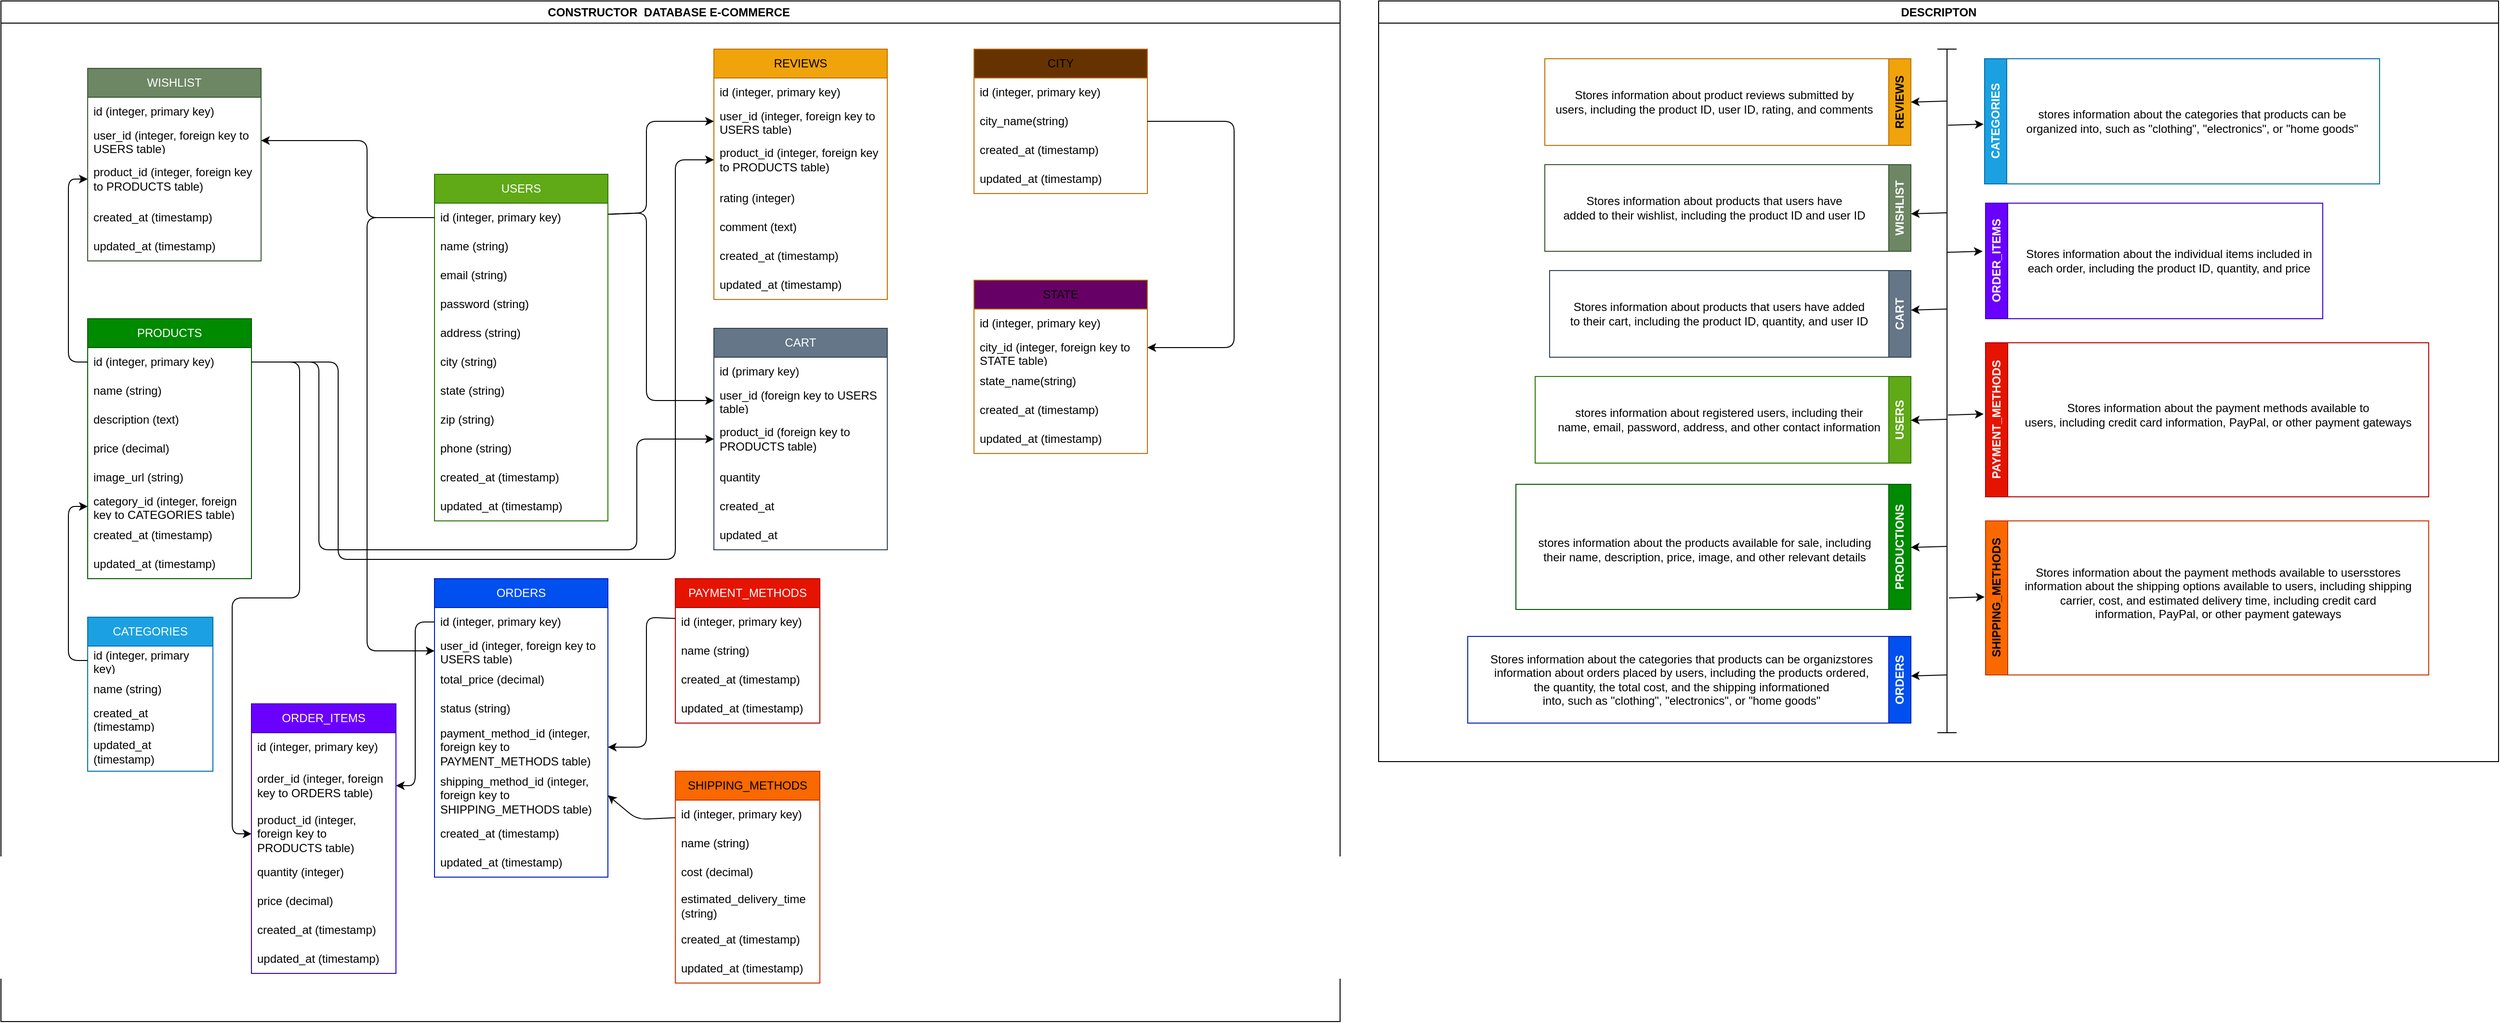 <mxfile>
    <diagram id="6bu3h38Q0clqwrbaPpJ6" name="Page-1">
        <mxGraphModel dx="1366" dy="1223" grid="1" gridSize="10" guides="1" tooltips="1" connect="1" arrows="1" fold="1" page="1" pageScale="1" pageWidth="3300" pageHeight="4681" math="0" shadow="0">
            <root>
                <mxCell id="0"/>
                <mxCell id="1" parent="0"/>
                <mxCell id="2" value="CONSTRUCTOR&amp;nbsp; DATABASE E-COMMERCE&amp;nbsp;" style="swimlane;whiteSpace=wrap;html=1;swimlaneFillColor=default;" parent="1" vertex="1">
                    <mxGeometry x="30" y="30" width="1390" height="1060" as="geometry"/>
                </mxCell>
                <mxCell id="3" value="PRODUCTS" style="swimlane;fontStyle=0;childLayout=stackLayout;horizontal=1;startSize=30;horizontalStack=0;resizeParent=1;resizeParentMax=0;resizeLast=0;collapsible=1;marginBottom=0;whiteSpace=wrap;html=1;fillColor=#008a00;fontColor=#ffffff;strokeColor=#005700;swimlaneFillColor=default;" parent="2" vertex="1">
                    <mxGeometry x="90" y="330" width="170" height="270" as="geometry"/>
                </mxCell>
                <mxCell id="4" value="id (integer, primary key)" style="text;strokeColor=none;fillColor=none;align=left;verticalAlign=middle;spacingLeft=4;spacingRight=4;overflow=hidden;points=[[0,0.5],[1,0.5]];portConstraint=eastwest;rotatable=0;whiteSpace=wrap;html=1;" parent="3" vertex="1">
                    <mxGeometry y="30" width="170" height="30" as="geometry"/>
                </mxCell>
                <mxCell id="5" value="name (string)" style="text;strokeColor=none;fillColor=none;align=left;verticalAlign=middle;spacingLeft=4;spacingRight=4;overflow=hidden;points=[[0,0.5],[1,0.5]];portConstraint=eastwest;rotatable=0;whiteSpace=wrap;html=1;" parent="3" vertex="1">
                    <mxGeometry y="60" width="170" height="30" as="geometry"/>
                </mxCell>
                <mxCell id="6" value="description (text)" style="text;strokeColor=none;fillColor=none;align=left;verticalAlign=middle;spacingLeft=4;spacingRight=4;overflow=hidden;points=[[0,0.5],[1,0.5]];portConstraint=eastwest;rotatable=0;whiteSpace=wrap;html=1;" parent="3" vertex="1">
                    <mxGeometry y="90" width="170" height="30" as="geometry"/>
                </mxCell>
                <mxCell id="7" value="price (decimal)" style="text;strokeColor=none;fillColor=none;align=left;verticalAlign=middle;spacingLeft=4;spacingRight=4;overflow=hidden;points=[[0,0.5],[1,0.5]];portConstraint=eastwest;rotatable=0;whiteSpace=wrap;html=1;" parent="3" vertex="1">
                    <mxGeometry y="120" width="170" height="30" as="geometry"/>
                </mxCell>
                <mxCell id="8" value="image_url (string)" style="text;strokeColor=none;fillColor=none;align=left;verticalAlign=middle;spacingLeft=4;spacingRight=4;overflow=hidden;points=[[0,0.5],[1,0.5]];portConstraint=eastwest;rotatable=0;whiteSpace=wrap;html=1;" parent="3" vertex="1">
                    <mxGeometry y="150" width="170" height="30" as="geometry"/>
                </mxCell>
                <mxCell id="9" value="category_id (integer, foreign key to CATEGORIES table)" style="text;strokeColor=none;fillColor=none;align=left;verticalAlign=middle;spacingLeft=4;spacingRight=4;overflow=hidden;points=[[0,0.5],[1,0.5]];portConstraint=eastwest;rotatable=0;whiteSpace=wrap;html=1;" parent="3" vertex="1">
                    <mxGeometry y="180" width="170" height="30" as="geometry"/>
                </mxCell>
                <mxCell id="10" value="created_at (timestamp)" style="text;strokeColor=none;fillColor=none;align=left;verticalAlign=middle;spacingLeft=4;spacingRight=4;overflow=hidden;points=[[0,0.5],[1,0.5]];portConstraint=eastwest;rotatable=0;whiteSpace=wrap;html=1;" parent="3" vertex="1">
                    <mxGeometry y="210" width="170" height="30" as="geometry"/>
                </mxCell>
                <mxCell id="11" value="updated_at (timestamp)" style="text;strokeColor=none;fillColor=none;align=left;verticalAlign=middle;spacingLeft=4;spacingRight=4;overflow=hidden;points=[[0,0.5],[1,0.5]];portConstraint=eastwest;rotatable=0;whiteSpace=wrap;html=1;" parent="3" vertex="1">
                    <mxGeometry y="240" width="170" height="30" as="geometry"/>
                </mxCell>
                <mxCell id="12" value="CATEGORIES" style="swimlane;fontStyle=0;childLayout=stackLayout;horizontal=1;startSize=30;horizontalStack=0;resizeParent=1;resizeParentMax=0;resizeLast=0;collapsible=1;marginBottom=0;whiteSpace=wrap;html=1;fillColor=#1ba1e2;fontColor=#ffffff;strokeColor=#006EAF;swimlaneFillColor=default;" parent="2" vertex="1">
                    <mxGeometry x="90" y="640" width="130" height="160" as="geometry"/>
                </mxCell>
                <mxCell id="13" value="id (integer, primary key)" style="text;strokeColor=none;fillColor=none;align=left;verticalAlign=middle;spacingLeft=4;spacingRight=4;overflow=hidden;points=[[0,0.5],[1,0.5]];portConstraint=eastwest;rotatable=0;whiteSpace=wrap;html=1;" parent="12" vertex="1">
                    <mxGeometry y="30" width="130" height="30" as="geometry"/>
                </mxCell>
                <mxCell id="14" value="name (string)" style="text;strokeColor=none;fillColor=none;align=left;verticalAlign=middle;spacingLeft=4;spacingRight=4;overflow=hidden;points=[[0,0.5],[1,0.5]];portConstraint=eastwest;rotatable=0;whiteSpace=wrap;html=1;" parent="12" vertex="1">
                    <mxGeometry y="60" width="130" height="30" as="geometry"/>
                </mxCell>
                <mxCell id="15" value="created_at (timestamp)" style="text;strokeColor=none;fillColor=none;align=left;verticalAlign=middle;spacingLeft=4;spacingRight=4;overflow=hidden;points=[[0,0.5],[1,0.5]];portConstraint=eastwest;rotatable=0;whiteSpace=wrap;html=1;" parent="12" vertex="1">
                    <mxGeometry y="90" width="130" height="30" as="geometry"/>
                </mxCell>
                <mxCell id="16" value="updated_at (timestamp)" style="text;strokeColor=none;fillColor=none;align=left;verticalAlign=middle;spacingLeft=4;spacingRight=4;overflow=hidden;points=[[0,0.5],[1,0.5]];portConstraint=eastwest;rotatable=0;whiteSpace=wrap;html=1;" parent="12" vertex="1">
                    <mxGeometry y="120" width="130" height="40" as="geometry"/>
                </mxCell>
                <mxCell id="17" value="ORDERS" style="swimlane;fontStyle=0;childLayout=stackLayout;horizontal=1;startSize=30;horizontalStack=0;resizeParent=1;resizeParentMax=0;resizeLast=0;collapsible=1;marginBottom=0;whiteSpace=wrap;html=1;fillColor=#0050ef;fontColor=#ffffff;strokeColor=#001DBC;swimlaneFillColor=default;" parent="2" vertex="1">
                    <mxGeometry x="450" y="600" width="180" height="310" as="geometry"/>
                </mxCell>
                <mxCell id="18" value="id (integer, primary key)" style="text;strokeColor=none;fillColor=none;align=left;verticalAlign=middle;spacingLeft=4;spacingRight=4;overflow=hidden;points=[[0,0.5],[1,0.5]];portConstraint=eastwest;rotatable=0;whiteSpace=wrap;html=1;" parent="17" vertex="1">
                    <mxGeometry y="30" width="180" height="30" as="geometry"/>
                </mxCell>
                <mxCell id="19" value="user_id (integer, foreign key to USERS table)" style="text;strokeColor=none;fillColor=none;align=left;verticalAlign=middle;spacingLeft=4;spacingRight=4;overflow=hidden;points=[[0,0.5],[1,0.5]];portConstraint=eastwest;rotatable=0;whiteSpace=wrap;html=1;" parent="17" vertex="1">
                    <mxGeometry y="60" width="180" height="30" as="geometry"/>
                </mxCell>
                <mxCell id="20" value="total_price (decimal)" style="text;strokeColor=none;fillColor=none;align=left;verticalAlign=middle;spacingLeft=4;spacingRight=4;overflow=hidden;points=[[0,0.5],[1,0.5]];portConstraint=eastwest;rotatable=0;whiteSpace=wrap;html=1;" parent="17" vertex="1">
                    <mxGeometry y="90" width="180" height="30" as="geometry"/>
                </mxCell>
                <mxCell id="21" value="status (string)" style="text;strokeColor=none;fillColor=none;align=left;verticalAlign=middle;spacingLeft=4;spacingRight=4;overflow=hidden;points=[[0,0.5],[1,0.5]];portConstraint=eastwest;rotatable=0;whiteSpace=wrap;html=1;" parent="17" vertex="1">
                    <mxGeometry y="120" width="180" height="30" as="geometry"/>
                </mxCell>
                <mxCell id="22" value="payment_method_id (integer, foreign key to PAYMENT_METHODS table)" style="text;strokeColor=none;fillColor=none;align=left;verticalAlign=middle;spacingLeft=4;spacingRight=4;overflow=hidden;points=[[0,0.5],[1,0.5]];portConstraint=eastwest;rotatable=0;whiteSpace=wrap;html=1;" parent="17" vertex="1">
                    <mxGeometry y="150" width="180" height="50" as="geometry"/>
                </mxCell>
                <mxCell id="23" value="shipping_method_id (integer, foreign key to SHIPPING_METHODS table)" style="text;strokeColor=none;fillColor=none;align=left;verticalAlign=middle;spacingLeft=4;spacingRight=4;overflow=hidden;points=[[0,0.5],[1,0.5]];portConstraint=eastwest;rotatable=0;whiteSpace=wrap;html=1;" parent="17" vertex="1">
                    <mxGeometry y="200" width="180" height="50" as="geometry"/>
                </mxCell>
                <mxCell id="24" value="created_at (timestamp)" style="text;strokeColor=none;fillColor=none;align=left;verticalAlign=middle;spacingLeft=4;spacingRight=4;overflow=hidden;points=[[0,0.5],[1,0.5]];portConstraint=eastwest;rotatable=0;whiteSpace=wrap;html=1;" parent="17" vertex="1">
                    <mxGeometry y="250" width="180" height="30" as="geometry"/>
                </mxCell>
                <mxCell id="25" value="updated_at (timestamp)" style="text;strokeColor=none;fillColor=none;align=left;verticalAlign=middle;spacingLeft=4;spacingRight=4;overflow=hidden;points=[[0,0.5],[1,0.5]];portConstraint=eastwest;rotatable=0;whiteSpace=wrap;html=1;" parent="17" vertex="1">
                    <mxGeometry y="280" width="180" height="30" as="geometry"/>
                </mxCell>
                <mxCell id="26" value="ORDER_ITEMS" style="swimlane;fontStyle=0;childLayout=stackLayout;horizontal=1;startSize=30;horizontalStack=0;resizeParent=1;resizeParentMax=0;resizeLast=0;collapsible=1;marginBottom=0;whiteSpace=wrap;html=1;fillColor=#6a00ff;fontColor=#ffffff;strokeColor=#3700CC;swimlaneFillColor=default;" parent="2" vertex="1">
                    <mxGeometry x="260" y="730" width="150" height="280" as="geometry"/>
                </mxCell>
                <mxCell id="27" value="id (integer, primary key)" style="text;strokeColor=none;fillColor=none;align=left;verticalAlign=middle;spacingLeft=4;spacingRight=4;overflow=hidden;points=[[0,0.5],[1,0.5]];portConstraint=eastwest;rotatable=0;whiteSpace=wrap;html=1;" parent="26" vertex="1">
                    <mxGeometry y="30" width="150" height="30" as="geometry"/>
                </mxCell>
                <mxCell id="28" value="order_id (integer, foreign key to ORDERS table)" style="text;strokeColor=none;fillColor=none;align=left;verticalAlign=middle;spacingLeft=4;spacingRight=4;overflow=hidden;points=[[0,0.5],[1,0.5]];portConstraint=eastwest;rotatable=0;whiteSpace=wrap;html=1;" parent="26" vertex="1">
                    <mxGeometry y="60" width="150" height="50" as="geometry"/>
                </mxCell>
                <mxCell id="29" value="product_id (integer, foreign key to PRODUCTS table)" style="text;strokeColor=none;fillColor=none;align=left;verticalAlign=middle;spacingLeft=4;spacingRight=4;overflow=hidden;points=[[0,0.5],[1,0.5]];portConstraint=eastwest;rotatable=0;whiteSpace=wrap;html=1;" parent="26" vertex="1">
                    <mxGeometry y="110" width="150" height="50" as="geometry"/>
                </mxCell>
                <mxCell id="30" value="quantity (integer)" style="text;strokeColor=none;fillColor=none;align=left;verticalAlign=middle;spacingLeft=4;spacingRight=4;overflow=hidden;points=[[0,0.5],[1,0.5]];portConstraint=eastwest;rotatable=0;whiteSpace=wrap;html=1;" parent="26" vertex="1">
                    <mxGeometry y="160" width="150" height="30" as="geometry"/>
                </mxCell>
                <mxCell id="31" value="price (decimal)" style="text;strokeColor=none;fillColor=none;align=left;verticalAlign=middle;spacingLeft=4;spacingRight=4;overflow=hidden;points=[[0,0.5],[1,0.5]];portConstraint=eastwest;rotatable=0;whiteSpace=wrap;html=1;" parent="26" vertex="1">
                    <mxGeometry y="190" width="150" height="30" as="geometry"/>
                </mxCell>
                <mxCell id="32" value="created_at (timestamp)" style="text;strokeColor=none;fillColor=none;align=left;verticalAlign=middle;spacingLeft=4;spacingRight=4;overflow=hidden;points=[[0,0.5],[1,0.5]];portConstraint=eastwest;rotatable=0;whiteSpace=wrap;html=1;" parent="26" vertex="1">
                    <mxGeometry y="220" width="150" height="30" as="geometry"/>
                </mxCell>
                <mxCell id="33" value="updated_at (timestamp)" style="text;strokeColor=none;fillColor=none;align=left;verticalAlign=middle;spacingLeft=4;spacingRight=4;overflow=hidden;points=[[0,0.5],[1,0.5]];portConstraint=eastwest;rotatable=0;whiteSpace=wrap;html=1;" parent="26" vertex="1">
                    <mxGeometry y="250" width="150" height="30" as="geometry"/>
                </mxCell>
                <mxCell id="34" value="PAYMENT_METHODS" style="swimlane;fontStyle=0;childLayout=stackLayout;horizontal=1;startSize=30;horizontalStack=0;resizeParent=1;resizeParentMax=0;resizeLast=0;collapsible=1;marginBottom=0;whiteSpace=wrap;html=1;fillColor=#e51400;fontColor=#ffffff;strokeColor=#B20000;swimlaneFillColor=default;" parent="2" vertex="1">
                    <mxGeometry x="700" y="600" width="150" height="150" as="geometry"/>
                </mxCell>
                <mxCell id="35" value="id (integer, primary key)" style="text;strokeColor=none;fillColor=none;align=left;verticalAlign=middle;spacingLeft=4;spacingRight=4;overflow=hidden;points=[[0,0.5],[1,0.5]];portConstraint=eastwest;rotatable=0;whiteSpace=wrap;html=1;" parent="34" vertex="1">
                    <mxGeometry y="30" width="150" height="30" as="geometry"/>
                </mxCell>
                <mxCell id="36" value="name (string)" style="text;strokeColor=none;fillColor=none;align=left;verticalAlign=middle;spacingLeft=4;spacingRight=4;overflow=hidden;points=[[0,0.5],[1,0.5]];portConstraint=eastwest;rotatable=0;whiteSpace=wrap;html=1;" parent="34" vertex="1">
                    <mxGeometry y="60" width="150" height="30" as="geometry"/>
                </mxCell>
                <mxCell id="37" value="created_at (timestamp)" style="text;strokeColor=none;fillColor=none;align=left;verticalAlign=middle;spacingLeft=4;spacingRight=4;overflow=hidden;points=[[0,0.5],[1,0.5]];portConstraint=eastwest;rotatable=0;whiteSpace=wrap;html=1;" parent="34" vertex="1">
                    <mxGeometry y="90" width="150" height="30" as="geometry"/>
                </mxCell>
                <mxCell id="38" value="updated_at (timestamp)" style="text;strokeColor=none;fillColor=none;align=left;verticalAlign=middle;spacingLeft=4;spacingRight=4;overflow=hidden;points=[[0,0.5],[1,0.5]];portConstraint=eastwest;rotatable=0;whiteSpace=wrap;html=1;" parent="34" vertex="1">
                    <mxGeometry y="120" width="150" height="30" as="geometry"/>
                </mxCell>
                <mxCell id="39" value="SHIPPING_METHODS" style="swimlane;fontStyle=0;childLayout=stackLayout;horizontal=1;startSize=30;horizontalStack=0;resizeParent=1;resizeParentMax=0;resizeLast=0;collapsible=1;marginBottom=0;whiteSpace=wrap;html=1;fillColor=#fa6800;fontColor=#000000;strokeColor=#C73500;swimlaneFillColor=default;" parent="2" vertex="1">
                    <mxGeometry x="700" y="800" width="150" height="220" as="geometry"/>
                </mxCell>
                <mxCell id="40" value="id (integer, primary key)" style="text;strokeColor=none;fillColor=none;align=left;verticalAlign=middle;spacingLeft=4;spacingRight=4;overflow=hidden;points=[[0,0.5],[1,0.5]];portConstraint=eastwest;rotatable=0;whiteSpace=wrap;html=1;" parent="39" vertex="1">
                    <mxGeometry y="30" width="150" height="30" as="geometry"/>
                </mxCell>
                <mxCell id="41" value="name (string)" style="text;strokeColor=none;fillColor=none;align=left;verticalAlign=middle;spacingLeft=4;spacingRight=4;overflow=hidden;points=[[0,0.5],[1,0.5]];portConstraint=eastwest;rotatable=0;whiteSpace=wrap;html=1;" parent="39" vertex="1">
                    <mxGeometry y="60" width="150" height="30" as="geometry"/>
                </mxCell>
                <mxCell id="42" value="cost (decimal)" style="text;strokeColor=none;fillColor=none;align=left;verticalAlign=middle;spacingLeft=4;spacingRight=4;overflow=hidden;points=[[0,0.5],[1,0.5]];portConstraint=eastwest;rotatable=0;whiteSpace=wrap;html=1;" parent="39" vertex="1">
                    <mxGeometry y="90" width="150" height="30" as="geometry"/>
                </mxCell>
                <mxCell id="43" value="estimated_delivery_time (string)" style="text;strokeColor=none;fillColor=none;align=left;verticalAlign=middle;spacingLeft=4;spacingRight=4;overflow=hidden;points=[[0,0.5],[1,0.5]];portConstraint=eastwest;rotatable=0;whiteSpace=wrap;html=1;" parent="39" vertex="1">
                    <mxGeometry y="120" width="150" height="40" as="geometry"/>
                </mxCell>
                <mxCell id="44" value="created_at (timestamp)" style="text;strokeColor=none;fillColor=none;align=left;verticalAlign=middle;spacingLeft=4;spacingRight=4;overflow=hidden;points=[[0,0.5],[1,0.5]];portConstraint=eastwest;rotatable=0;whiteSpace=wrap;html=1;" parent="39" vertex="1">
                    <mxGeometry y="160" width="150" height="30" as="geometry"/>
                </mxCell>
                <mxCell id="45" value="updated_at (timestamp)" style="text;strokeColor=none;fillColor=none;align=left;verticalAlign=middle;spacingLeft=4;spacingRight=4;overflow=hidden;points=[[0,0.5],[1,0.5]];portConstraint=eastwest;rotatable=0;whiteSpace=wrap;html=1;" parent="39" vertex="1">
                    <mxGeometry y="190" width="150" height="30" as="geometry"/>
                </mxCell>
                <mxCell id="46" value="REVIEWS" style="swimlane;fontStyle=0;childLayout=stackLayout;horizontal=1;startSize=30;horizontalStack=0;resizeParent=1;resizeParentMax=0;resizeLast=0;collapsible=1;marginBottom=0;whiteSpace=wrap;html=1;fillColor=#f0a30a;fontColor=#000000;strokeColor=#BD7000;swimlaneFillColor=default;" parent="2" vertex="1">
                    <mxGeometry x="740" y="50" width="180" height="260" as="geometry"/>
                </mxCell>
                <mxCell id="47" value="id (integer, primary key)" style="text;strokeColor=none;fillColor=none;align=left;verticalAlign=middle;spacingLeft=4;spacingRight=4;overflow=hidden;points=[[0,0.5],[1,0.5]];portConstraint=eastwest;rotatable=0;whiteSpace=wrap;html=1;" parent="46" vertex="1">
                    <mxGeometry y="30" width="180" height="30" as="geometry"/>
                </mxCell>
                <mxCell id="48" value="user_id (integer, foreign key to USERS table)" style="text;strokeColor=none;fillColor=none;align=left;verticalAlign=middle;spacingLeft=4;spacingRight=4;overflow=hidden;points=[[0,0.5],[1,0.5]];portConstraint=eastwest;rotatable=0;whiteSpace=wrap;html=1;" parent="46" vertex="1">
                    <mxGeometry y="60" width="180" height="30" as="geometry"/>
                </mxCell>
                <mxCell id="49" value="product_id (integer, foreign key to PRODUCTS table)" style="text;strokeColor=none;fillColor=none;align=left;verticalAlign=middle;spacingLeft=4;spacingRight=4;overflow=hidden;points=[[0,0.5],[1,0.5]];portConstraint=eastwest;rotatable=0;whiteSpace=wrap;html=1;" parent="46" vertex="1">
                    <mxGeometry y="90" width="180" height="50" as="geometry"/>
                </mxCell>
                <mxCell id="50" value="rating (integer)" style="text;strokeColor=none;fillColor=none;align=left;verticalAlign=middle;spacingLeft=4;spacingRight=4;overflow=hidden;points=[[0,0.5],[1,0.5]];portConstraint=eastwest;rotatable=0;whiteSpace=wrap;html=1;" parent="46" vertex="1">
                    <mxGeometry y="140" width="180" height="30" as="geometry"/>
                </mxCell>
                <mxCell id="51" value="comment (text)" style="text;strokeColor=none;fillColor=none;align=left;verticalAlign=middle;spacingLeft=4;spacingRight=4;overflow=hidden;points=[[0,0.5],[1,0.5]];portConstraint=eastwest;rotatable=0;whiteSpace=wrap;html=1;" parent="46" vertex="1">
                    <mxGeometry y="170" width="180" height="30" as="geometry"/>
                </mxCell>
                <mxCell id="52" value="created_at (timestamp)" style="text;strokeColor=none;fillColor=none;align=left;verticalAlign=middle;spacingLeft=4;spacingRight=4;overflow=hidden;points=[[0,0.5],[1,0.5]];portConstraint=eastwest;rotatable=0;whiteSpace=wrap;html=1;" parent="46" vertex="1">
                    <mxGeometry y="200" width="180" height="30" as="geometry"/>
                </mxCell>
                <mxCell id="53" value="updated_at (timestamp)" style="text;strokeColor=none;fillColor=none;align=left;verticalAlign=middle;spacingLeft=4;spacingRight=4;overflow=hidden;points=[[0,0.5],[1,0.5]];portConstraint=eastwest;rotatable=0;whiteSpace=wrap;html=1;" parent="46" vertex="1">
                    <mxGeometry y="230" width="180" height="30" as="geometry"/>
                </mxCell>
                <mxCell id="54" value="WISHLIST" style="swimlane;fontStyle=0;childLayout=stackLayout;horizontal=1;startSize=30;horizontalStack=0;resizeParent=1;resizeParentMax=0;resizeLast=0;collapsible=1;marginBottom=0;whiteSpace=wrap;html=1;fillColor=#6d8764;fontColor=#ffffff;strokeColor=#3A5431;swimlaneFillColor=default;" parent="2" vertex="1">
                    <mxGeometry x="90" y="70" width="180" height="200" as="geometry"/>
                </mxCell>
                <mxCell id="55" value="id (integer, primary key)" style="text;strokeColor=none;fillColor=none;align=left;verticalAlign=middle;spacingLeft=4;spacingRight=4;overflow=hidden;points=[[0,0.5],[1,0.5]];portConstraint=eastwest;rotatable=0;whiteSpace=wrap;html=1;" parent="54" vertex="1">
                    <mxGeometry y="30" width="180" height="30" as="geometry"/>
                </mxCell>
                <mxCell id="56" value="user_id (integer, foreign key to USERS table)" style="text;strokeColor=none;fillColor=none;align=left;verticalAlign=middle;spacingLeft=4;spacingRight=4;overflow=hidden;points=[[0,0.5],[1,0.5]];portConstraint=eastwest;rotatable=0;whiteSpace=wrap;html=1;" parent="54" vertex="1">
                    <mxGeometry y="60" width="180" height="30" as="geometry"/>
                </mxCell>
                <mxCell id="57" value="product_id (integer, foreign key to PRODUCTS table)" style="text;strokeColor=none;fillColor=none;align=left;verticalAlign=middle;spacingLeft=4;spacingRight=4;overflow=hidden;points=[[0,0.5],[1,0.5]];portConstraint=eastwest;rotatable=0;whiteSpace=wrap;html=1;" parent="54" vertex="1">
                    <mxGeometry y="90" width="180" height="50" as="geometry"/>
                </mxCell>
                <mxCell id="58" value="created_at (timestamp)" style="text;strokeColor=none;fillColor=none;align=left;verticalAlign=middle;spacingLeft=4;spacingRight=4;overflow=hidden;points=[[0,0.5],[1,0.5]];portConstraint=eastwest;rotatable=0;whiteSpace=wrap;html=1;" parent="54" vertex="1">
                    <mxGeometry y="140" width="180" height="30" as="geometry"/>
                </mxCell>
                <mxCell id="59" value="updated_at (timestamp)" style="text;strokeColor=none;fillColor=none;align=left;verticalAlign=middle;spacingLeft=4;spacingRight=4;overflow=hidden;points=[[0,0.5],[1,0.5]];portConstraint=eastwest;rotatable=0;whiteSpace=wrap;html=1;" parent="54" vertex="1">
                    <mxGeometry y="170" width="180" height="30" as="geometry"/>
                </mxCell>
                <mxCell id="60" value="CART" style="swimlane;fontStyle=0;childLayout=stackLayout;horizontal=1;startSize=30;horizontalStack=0;resizeParent=1;resizeParentMax=0;resizeLast=0;collapsible=1;marginBottom=0;whiteSpace=wrap;html=1;fillColor=#647687;fontColor=#ffffff;strokeColor=#314354;gradientColor=none;swimlaneFillColor=default;" parent="2" vertex="1">
                    <mxGeometry x="740" y="340" width="180" height="230" as="geometry"/>
                </mxCell>
                <mxCell id="61" value="id (primary key)" style="text;strokeColor=none;fillColor=none;align=left;verticalAlign=middle;spacingLeft=4;spacingRight=4;overflow=hidden;points=[[0,0.5],[1,0.5]];portConstraint=eastwest;rotatable=0;whiteSpace=wrap;html=1;" parent="60" vertex="1">
                    <mxGeometry y="30" width="180" height="30" as="geometry"/>
                </mxCell>
                <mxCell id="62" value="user_id (foreign key to USERS table)" style="text;strokeColor=none;fillColor=none;align=left;verticalAlign=middle;spacingLeft=4;spacingRight=4;overflow=hidden;points=[[0,0.5],[1,0.5]];portConstraint=eastwest;rotatable=0;whiteSpace=wrap;html=1;" parent="60" vertex="1">
                    <mxGeometry y="60" width="180" height="30" as="geometry"/>
                </mxCell>
                <mxCell id="63" value="product_id (foreign key to PRODUCTS table)" style="text;strokeColor=none;fillColor=none;align=left;verticalAlign=middle;spacingLeft=4;spacingRight=4;overflow=hidden;points=[[0,0.5],[1,0.5]];portConstraint=eastwest;rotatable=0;whiteSpace=wrap;html=1;" parent="60" vertex="1">
                    <mxGeometry y="90" width="180" height="50" as="geometry"/>
                </mxCell>
                <mxCell id="64" value="quantity" style="text;strokeColor=none;fillColor=none;align=left;verticalAlign=middle;spacingLeft=4;spacingRight=4;overflow=hidden;points=[[0,0.5],[1,0.5]];portConstraint=eastwest;rotatable=0;whiteSpace=wrap;html=1;" parent="60" vertex="1">
                    <mxGeometry y="140" width="180" height="30" as="geometry"/>
                </mxCell>
                <mxCell id="65" value="created_at" style="text;strokeColor=none;fillColor=none;align=left;verticalAlign=middle;spacingLeft=4;spacingRight=4;overflow=hidden;points=[[0,0.5],[1,0.5]];portConstraint=eastwest;rotatable=0;whiteSpace=wrap;html=1;" parent="60" vertex="1">
                    <mxGeometry y="170" width="180" height="30" as="geometry"/>
                </mxCell>
                <mxCell id="66" value="updated_at" style="text;strokeColor=none;fillColor=none;align=left;verticalAlign=middle;spacingLeft=4;spacingRight=4;overflow=hidden;points=[[0,0.5],[1,0.5]];portConstraint=eastwest;rotatable=0;whiteSpace=wrap;html=1;" parent="60" vertex="1">
                    <mxGeometry y="200" width="180" height="30" as="geometry"/>
                </mxCell>
                <mxCell id="67" value="USERS" style="swimlane;fontStyle=0;childLayout=stackLayout;horizontal=1;startSize=30;horizontalStack=0;resizeParent=1;resizeParentMax=0;resizeLast=0;collapsible=1;marginBottom=0;whiteSpace=wrap;html=1;fillColor=#60a917;fontColor=#ffffff;strokeColor=#2D7600;swimlaneFillColor=default;" parent="2" vertex="1">
                    <mxGeometry x="450" y="180" width="180" height="360" as="geometry"/>
                </mxCell>
                <mxCell id="68" value="id (integer, primary key)" style="text;strokeColor=none;fillColor=none;align=left;verticalAlign=middle;spacingLeft=4;spacingRight=4;overflow=hidden;points=[[0,0.5],[1,0.5]];portConstraint=eastwest;rotatable=0;whiteSpace=wrap;html=1;" parent="67" vertex="1">
                    <mxGeometry y="30" width="180" height="30" as="geometry"/>
                </mxCell>
                <mxCell id="69" value="name (string)" style="text;strokeColor=none;fillColor=none;align=left;verticalAlign=middle;spacingLeft=4;spacingRight=4;overflow=hidden;points=[[0,0.5],[1,0.5]];portConstraint=eastwest;rotatable=0;whiteSpace=wrap;html=1;" parent="67" vertex="1">
                    <mxGeometry y="60" width="180" height="30" as="geometry"/>
                </mxCell>
                <mxCell id="70" value="email (string)" style="text;strokeColor=none;fillColor=none;align=left;verticalAlign=middle;spacingLeft=4;spacingRight=4;overflow=hidden;points=[[0,0.5],[1,0.5]];portConstraint=eastwest;rotatable=0;whiteSpace=wrap;html=1;" parent="67" vertex="1">
                    <mxGeometry y="90" width="180" height="30" as="geometry"/>
                </mxCell>
                <mxCell id="71" value="password (string)" style="text;strokeColor=none;fillColor=none;align=left;verticalAlign=middle;spacingLeft=4;spacingRight=4;overflow=hidden;points=[[0,0.5],[1,0.5]];portConstraint=eastwest;rotatable=0;whiteSpace=wrap;html=1;" parent="67" vertex="1">
                    <mxGeometry y="120" width="180" height="30" as="geometry"/>
                </mxCell>
                <mxCell id="72" value="address (string)" style="text;strokeColor=none;fillColor=none;align=left;verticalAlign=middle;spacingLeft=4;spacingRight=4;overflow=hidden;points=[[0,0.5],[1,0.5]];portConstraint=eastwest;rotatable=0;whiteSpace=wrap;html=1;" parent="67" vertex="1">
                    <mxGeometry y="150" width="180" height="30" as="geometry"/>
                </mxCell>
                <mxCell id="73" value="city (string)" style="text;strokeColor=none;fillColor=none;align=left;verticalAlign=middle;spacingLeft=4;spacingRight=4;overflow=hidden;points=[[0,0.5],[1,0.5]];portConstraint=eastwest;rotatable=0;whiteSpace=wrap;html=1;" parent="67" vertex="1">
                    <mxGeometry y="180" width="180" height="30" as="geometry"/>
                </mxCell>
                <mxCell id="74" value="state (string)" style="text;strokeColor=none;fillColor=none;align=left;verticalAlign=middle;spacingLeft=4;spacingRight=4;overflow=hidden;points=[[0,0.5],[1,0.5]];portConstraint=eastwest;rotatable=0;whiteSpace=wrap;html=1;" parent="67" vertex="1">
                    <mxGeometry y="210" width="180" height="30" as="geometry"/>
                </mxCell>
                <mxCell id="75" value="zip (string)" style="text;strokeColor=none;fillColor=none;align=left;verticalAlign=middle;spacingLeft=4;spacingRight=4;overflow=hidden;points=[[0,0.5],[1,0.5]];portConstraint=eastwest;rotatable=0;whiteSpace=wrap;html=1;" parent="67" vertex="1">
                    <mxGeometry y="240" width="180" height="30" as="geometry"/>
                </mxCell>
                <mxCell id="76" value="phone (string)" style="text;strokeColor=none;fillColor=none;align=left;verticalAlign=middle;spacingLeft=4;spacingRight=4;overflow=hidden;points=[[0,0.5],[1,0.5]];portConstraint=eastwest;rotatable=0;whiteSpace=wrap;html=1;" parent="67" vertex="1">
                    <mxGeometry y="270" width="180" height="30" as="geometry"/>
                </mxCell>
                <mxCell id="77" value="created_at (timestamp)" style="text;strokeColor=none;fillColor=none;align=left;verticalAlign=middle;spacingLeft=4;spacingRight=4;overflow=hidden;points=[[0,0.5],[1,0.5]];portConstraint=eastwest;rotatable=0;whiteSpace=wrap;html=1;" parent="67" vertex="1">
                    <mxGeometry y="300" width="180" height="30" as="geometry"/>
                </mxCell>
                <mxCell id="78" value="updated_at (timestamp)" style="text;strokeColor=none;fillColor=none;align=left;verticalAlign=middle;spacingLeft=4;spacingRight=4;overflow=hidden;points=[[0,0.5],[1,0.5]];portConstraint=eastwest;rotatable=0;whiteSpace=wrap;html=1;" parent="67" vertex="1">
                    <mxGeometry y="330" width="180" height="30" as="geometry"/>
                </mxCell>
                <mxCell id="79" style="edgeStyle=none;html=1;entryX=1;entryY=0.5;entryDx=0;entryDy=0;" parent="2" source="68" target="56" edge="1">
                    <mxGeometry relative="1" as="geometry">
                        <Array as="points">
                            <mxPoint x="380" y="225"/>
                            <mxPoint x="380" y="145"/>
                        </Array>
                    </mxGeometry>
                </mxCell>
                <mxCell id="80" style="edgeStyle=none;html=1;entryX=0;entryY=0.5;entryDx=0;entryDy=0;" parent="2" source="4" target="57" edge="1">
                    <mxGeometry relative="1" as="geometry">
                        <Array as="points">
                            <mxPoint x="70" y="375"/>
                            <mxPoint x="70" y="185"/>
                        </Array>
                    </mxGeometry>
                </mxCell>
                <mxCell id="81" style="edgeStyle=none;html=1;entryX=0;entryY=0.5;entryDx=0;entryDy=0;" parent="2" source="13" target="9" edge="1">
                    <mxGeometry relative="1" as="geometry">
                        <Array as="points">
                            <mxPoint x="70" y="685"/>
                            <mxPoint x="70" y="520"/>
                        </Array>
                    </mxGeometry>
                </mxCell>
                <mxCell id="82" style="edgeStyle=none;html=1;entryX=0;entryY=0.5;entryDx=0;entryDy=0;" parent="2" source="68" target="19" edge="1">
                    <mxGeometry relative="1" as="geometry">
                        <Array as="points">
                            <mxPoint x="380" y="225"/>
                            <mxPoint x="380" y="675"/>
                        </Array>
                    </mxGeometry>
                </mxCell>
                <mxCell id="83" style="edgeStyle=none;html=1;entryX=0;entryY=0.5;entryDx=0;entryDy=0;" parent="2" source="4" target="29" edge="1">
                    <mxGeometry relative="1" as="geometry">
                        <Array as="points">
                            <mxPoint x="310" y="375"/>
                            <mxPoint x="310" y="620"/>
                            <mxPoint x="240" y="620"/>
                            <mxPoint x="240" y="865"/>
                        </Array>
                    </mxGeometry>
                </mxCell>
                <mxCell id="84" style="edgeStyle=none;html=1;entryX=1;entryY=0.5;entryDx=0;entryDy=0;" parent="2" source="18" target="28" edge="1">
                    <mxGeometry relative="1" as="geometry">
                        <Array as="points">
                            <mxPoint x="430" y="645"/>
                            <mxPoint x="430" y="815"/>
                        </Array>
                    </mxGeometry>
                </mxCell>
                <mxCell id="85" style="edgeStyle=none;html=1;entryX=1;entryY=0.5;entryDx=0;entryDy=0;" parent="2" source="35" target="22" edge="1">
                    <mxGeometry relative="1" as="geometry">
                        <Array as="points">
                            <mxPoint x="670" y="640"/>
                            <mxPoint x="670" y="775"/>
                        </Array>
                    </mxGeometry>
                </mxCell>
                <mxCell id="86" style="edgeStyle=none;html=1;entryX=1;entryY=0.5;entryDx=0;entryDy=0;" parent="2" source="40" target="23" edge="1">
                    <mxGeometry relative="1" as="geometry">
                        <Array as="points">
                            <mxPoint x="660" y="850"/>
                        </Array>
                    </mxGeometry>
                </mxCell>
                <mxCell id="87" style="edgeStyle=none;html=1;entryX=0;entryY=0.5;entryDx=0;entryDy=0;" parent="2" source="68" target="48" edge="1">
                    <mxGeometry relative="1" as="geometry">
                        <Array as="points">
                            <mxPoint x="670" y="220"/>
                            <mxPoint x="670" y="125"/>
                        </Array>
                    </mxGeometry>
                </mxCell>
                <mxCell id="88" style="edgeStyle=none;html=1;entryX=0;entryY=0.5;entryDx=0;entryDy=0;" parent="2" source="4" target="49" edge="1">
                    <mxGeometry relative="1" as="geometry">
                        <Array as="points">
                            <mxPoint x="350" y="375"/>
                            <mxPoint x="350" y="580"/>
                            <mxPoint x="700" y="580"/>
                            <mxPoint x="700" y="165"/>
                        </Array>
                    </mxGeometry>
                </mxCell>
                <mxCell id="89" style="edgeStyle=none;html=1;entryX=0;entryY=0.5;entryDx=0;entryDy=0;" parent="2" source="68" target="62" edge="1">
                    <mxGeometry relative="1" as="geometry">
                        <Array as="points">
                            <mxPoint x="670" y="220"/>
                            <mxPoint x="670" y="415"/>
                        </Array>
                    </mxGeometry>
                </mxCell>
                <mxCell id="90" style="edgeStyle=none;html=1;entryX=0;entryY=0.5;entryDx=0;entryDy=0;" parent="2" source="4" target="63" edge="1">
                    <mxGeometry relative="1" as="geometry">
                        <Array as="points">
                            <mxPoint x="330" y="375"/>
                            <mxPoint x="330" y="570"/>
                            <mxPoint x="540" y="570"/>
                            <mxPoint x="660" y="570"/>
                            <mxPoint x="660" y="455"/>
                        </Array>
                    </mxGeometry>
                </mxCell>
                <mxCell id="91" value="CONSTRUCTOR&amp;nbsp; DATABASE E-COMMERCE&amp;nbsp;" style="swimlane;whiteSpace=wrap;html=1;swimlaneFillColor=default;" parent="2" vertex="1">
                    <mxGeometry width="1390" height="1060" as="geometry"/>
                </mxCell>
                <mxCell id="92" value="PRODUCTS" style="swimlane;fontStyle=0;childLayout=stackLayout;horizontal=1;startSize=30;horizontalStack=0;resizeParent=1;resizeParentMax=0;resizeLast=0;collapsible=1;marginBottom=0;whiteSpace=wrap;html=1;fillColor=#008a00;fontColor=#ffffff;strokeColor=#005700;swimlaneFillColor=default;" parent="91" vertex="1">
                    <mxGeometry x="90" y="330" width="170" height="270" as="geometry"/>
                </mxCell>
                <mxCell id="93" value="id (integer, primary key)" style="text;strokeColor=none;fillColor=none;align=left;verticalAlign=middle;spacingLeft=4;spacingRight=4;overflow=hidden;points=[[0,0.5],[1,0.5]];portConstraint=eastwest;rotatable=0;whiteSpace=wrap;html=1;" parent="92" vertex="1">
                    <mxGeometry y="30" width="170" height="30" as="geometry"/>
                </mxCell>
                <mxCell id="94" value="name (string)" style="text;strokeColor=none;fillColor=none;align=left;verticalAlign=middle;spacingLeft=4;spacingRight=4;overflow=hidden;points=[[0,0.5],[1,0.5]];portConstraint=eastwest;rotatable=0;whiteSpace=wrap;html=1;" parent="92" vertex="1">
                    <mxGeometry y="60" width="170" height="30" as="geometry"/>
                </mxCell>
                <mxCell id="95" value="description (text)" style="text;strokeColor=none;fillColor=none;align=left;verticalAlign=middle;spacingLeft=4;spacingRight=4;overflow=hidden;points=[[0,0.5],[1,0.5]];portConstraint=eastwest;rotatable=0;whiteSpace=wrap;html=1;" parent="92" vertex="1">
                    <mxGeometry y="90" width="170" height="30" as="geometry"/>
                </mxCell>
                <mxCell id="96" value="price (decimal)" style="text;strokeColor=none;fillColor=none;align=left;verticalAlign=middle;spacingLeft=4;spacingRight=4;overflow=hidden;points=[[0,0.5],[1,0.5]];portConstraint=eastwest;rotatable=0;whiteSpace=wrap;html=1;" parent="92" vertex="1">
                    <mxGeometry y="120" width="170" height="30" as="geometry"/>
                </mxCell>
                <mxCell id="97" value="image_url (string)" style="text;strokeColor=none;fillColor=none;align=left;verticalAlign=middle;spacingLeft=4;spacingRight=4;overflow=hidden;points=[[0,0.5],[1,0.5]];portConstraint=eastwest;rotatable=0;whiteSpace=wrap;html=1;" parent="92" vertex="1">
                    <mxGeometry y="150" width="170" height="30" as="geometry"/>
                </mxCell>
                <mxCell id="98" value="category_id (integer, foreign key to CATEGORIES table)" style="text;strokeColor=none;fillColor=none;align=left;verticalAlign=middle;spacingLeft=4;spacingRight=4;overflow=hidden;points=[[0,0.5],[1,0.5]];portConstraint=eastwest;rotatable=0;whiteSpace=wrap;html=1;" parent="92" vertex="1">
                    <mxGeometry y="180" width="170" height="30" as="geometry"/>
                </mxCell>
                <mxCell id="99" value="created_at (timestamp)" style="text;strokeColor=none;fillColor=none;align=left;verticalAlign=middle;spacingLeft=4;spacingRight=4;overflow=hidden;points=[[0,0.5],[1,0.5]];portConstraint=eastwest;rotatable=0;whiteSpace=wrap;html=1;" parent="92" vertex="1">
                    <mxGeometry y="210" width="170" height="30" as="geometry"/>
                </mxCell>
                <mxCell id="100" value="updated_at (timestamp)" style="text;strokeColor=none;fillColor=none;align=left;verticalAlign=middle;spacingLeft=4;spacingRight=4;overflow=hidden;points=[[0,0.5],[1,0.5]];portConstraint=eastwest;rotatable=0;whiteSpace=wrap;html=1;" parent="92" vertex="1">
                    <mxGeometry y="240" width="170" height="30" as="geometry"/>
                </mxCell>
                <mxCell id="101" value="CATEGORIES" style="swimlane;fontStyle=0;childLayout=stackLayout;horizontal=1;startSize=30;horizontalStack=0;resizeParent=1;resizeParentMax=0;resizeLast=0;collapsible=1;marginBottom=0;whiteSpace=wrap;html=1;fillColor=#1ba1e2;fontColor=#ffffff;strokeColor=#006EAF;swimlaneFillColor=default;" parent="91" vertex="1">
                    <mxGeometry x="90" y="640" width="130" height="160" as="geometry"/>
                </mxCell>
                <mxCell id="102" value="id (integer, primary key)" style="text;strokeColor=none;fillColor=none;align=left;verticalAlign=middle;spacingLeft=4;spacingRight=4;overflow=hidden;points=[[0,0.5],[1,0.5]];portConstraint=eastwest;rotatable=0;whiteSpace=wrap;html=1;" parent="101" vertex="1">
                    <mxGeometry y="30" width="130" height="30" as="geometry"/>
                </mxCell>
                <mxCell id="103" value="name (string)" style="text;strokeColor=none;fillColor=none;align=left;verticalAlign=middle;spacingLeft=4;spacingRight=4;overflow=hidden;points=[[0,0.5],[1,0.5]];portConstraint=eastwest;rotatable=0;whiteSpace=wrap;html=1;" parent="101" vertex="1">
                    <mxGeometry y="60" width="130" height="30" as="geometry"/>
                </mxCell>
                <mxCell id="104" value="created_at (timestamp)" style="text;strokeColor=none;fillColor=none;align=left;verticalAlign=middle;spacingLeft=4;spacingRight=4;overflow=hidden;points=[[0,0.5],[1,0.5]];portConstraint=eastwest;rotatable=0;whiteSpace=wrap;html=1;" parent="101" vertex="1">
                    <mxGeometry y="90" width="130" height="30" as="geometry"/>
                </mxCell>
                <mxCell id="105" value="updated_at (timestamp)" style="text;strokeColor=none;fillColor=none;align=left;verticalAlign=middle;spacingLeft=4;spacingRight=4;overflow=hidden;points=[[0,0.5],[1,0.5]];portConstraint=eastwest;rotatable=0;whiteSpace=wrap;html=1;" parent="101" vertex="1">
                    <mxGeometry y="120" width="130" height="40" as="geometry"/>
                </mxCell>
                <mxCell id="106" value="ORDERS" style="swimlane;fontStyle=0;childLayout=stackLayout;horizontal=1;startSize=30;horizontalStack=0;resizeParent=1;resizeParentMax=0;resizeLast=0;collapsible=1;marginBottom=0;whiteSpace=wrap;html=1;fillColor=#0050ef;fontColor=#ffffff;strokeColor=#001DBC;swimlaneFillColor=default;" parent="91" vertex="1">
                    <mxGeometry x="450" y="600" width="180" height="310" as="geometry"/>
                </mxCell>
                <mxCell id="107" value="id (integer, primary key)" style="text;strokeColor=none;fillColor=none;align=left;verticalAlign=middle;spacingLeft=4;spacingRight=4;overflow=hidden;points=[[0,0.5],[1,0.5]];portConstraint=eastwest;rotatable=0;whiteSpace=wrap;html=1;" parent="106" vertex="1">
                    <mxGeometry y="30" width="180" height="30" as="geometry"/>
                </mxCell>
                <mxCell id="108" value="user_id (integer, foreign key to USERS table)" style="text;strokeColor=none;fillColor=none;align=left;verticalAlign=middle;spacingLeft=4;spacingRight=4;overflow=hidden;points=[[0,0.5],[1,0.5]];portConstraint=eastwest;rotatable=0;whiteSpace=wrap;html=1;" parent="106" vertex="1">
                    <mxGeometry y="60" width="180" height="30" as="geometry"/>
                </mxCell>
                <mxCell id="109" value="total_price (decimal)" style="text;strokeColor=none;fillColor=none;align=left;verticalAlign=middle;spacingLeft=4;spacingRight=4;overflow=hidden;points=[[0,0.5],[1,0.5]];portConstraint=eastwest;rotatable=0;whiteSpace=wrap;html=1;" parent="106" vertex="1">
                    <mxGeometry y="90" width="180" height="30" as="geometry"/>
                </mxCell>
                <mxCell id="110" value="status (string)" style="text;strokeColor=none;fillColor=none;align=left;verticalAlign=middle;spacingLeft=4;spacingRight=4;overflow=hidden;points=[[0,0.5],[1,0.5]];portConstraint=eastwest;rotatable=0;whiteSpace=wrap;html=1;" parent="106" vertex="1">
                    <mxGeometry y="120" width="180" height="30" as="geometry"/>
                </mxCell>
                <mxCell id="111" value="payment_method_id (integer, foreign key to PAYMENT_METHODS table)" style="text;strokeColor=none;fillColor=none;align=left;verticalAlign=middle;spacingLeft=4;spacingRight=4;overflow=hidden;points=[[0,0.5],[1,0.5]];portConstraint=eastwest;rotatable=0;whiteSpace=wrap;html=1;" parent="106" vertex="1">
                    <mxGeometry y="150" width="180" height="50" as="geometry"/>
                </mxCell>
                <mxCell id="112" value="shipping_method_id (integer, foreign key to SHIPPING_METHODS table)" style="text;strokeColor=none;fillColor=none;align=left;verticalAlign=middle;spacingLeft=4;spacingRight=4;overflow=hidden;points=[[0,0.5],[1,0.5]];portConstraint=eastwest;rotatable=0;whiteSpace=wrap;html=1;" parent="106" vertex="1">
                    <mxGeometry y="200" width="180" height="50" as="geometry"/>
                </mxCell>
                <mxCell id="113" value="created_at (timestamp)" style="text;strokeColor=none;fillColor=none;align=left;verticalAlign=middle;spacingLeft=4;spacingRight=4;overflow=hidden;points=[[0,0.5],[1,0.5]];portConstraint=eastwest;rotatable=0;whiteSpace=wrap;html=1;" parent="106" vertex="1">
                    <mxGeometry y="250" width="180" height="30" as="geometry"/>
                </mxCell>
                <mxCell id="114" value="updated_at (timestamp)" style="text;strokeColor=none;fillColor=none;align=left;verticalAlign=middle;spacingLeft=4;spacingRight=4;overflow=hidden;points=[[0,0.5],[1,0.5]];portConstraint=eastwest;rotatable=0;whiteSpace=wrap;html=1;" parent="106" vertex="1">
                    <mxGeometry y="280" width="180" height="30" as="geometry"/>
                </mxCell>
                <mxCell id="115" value="ORDER_ITEMS" style="swimlane;fontStyle=0;childLayout=stackLayout;horizontal=1;startSize=30;horizontalStack=0;resizeParent=1;resizeParentMax=0;resizeLast=0;collapsible=1;marginBottom=0;whiteSpace=wrap;html=1;fillColor=#6a00ff;fontColor=#ffffff;strokeColor=#3700CC;swimlaneFillColor=default;" parent="91" vertex="1">
                    <mxGeometry x="260" y="730" width="150" height="280" as="geometry"/>
                </mxCell>
                <mxCell id="116" value="id (integer, primary key)" style="text;strokeColor=none;fillColor=none;align=left;verticalAlign=middle;spacingLeft=4;spacingRight=4;overflow=hidden;points=[[0,0.5],[1,0.5]];portConstraint=eastwest;rotatable=0;whiteSpace=wrap;html=1;" parent="115" vertex="1">
                    <mxGeometry y="30" width="150" height="30" as="geometry"/>
                </mxCell>
                <mxCell id="117" value="order_id (integer, foreign key to ORDERS table)" style="text;strokeColor=none;fillColor=none;align=left;verticalAlign=middle;spacingLeft=4;spacingRight=4;overflow=hidden;points=[[0,0.5],[1,0.5]];portConstraint=eastwest;rotatable=0;whiteSpace=wrap;html=1;" parent="115" vertex="1">
                    <mxGeometry y="60" width="150" height="50" as="geometry"/>
                </mxCell>
                <mxCell id="118" value="product_id (integer, foreign key to PRODUCTS table)" style="text;strokeColor=none;fillColor=none;align=left;verticalAlign=middle;spacingLeft=4;spacingRight=4;overflow=hidden;points=[[0,0.5],[1,0.5]];portConstraint=eastwest;rotatable=0;whiteSpace=wrap;html=1;" parent="115" vertex="1">
                    <mxGeometry y="110" width="150" height="50" as="geometry"/>
                </mxCell>
                <mxCell id="119" value="quantity (integer)" style="text;strokeColor=none;fillColor=none;align=left;verticalAlign=middle;spacingLeft=4;spacingRight=4;overflow=hidden;points=[[0,0.5],[1,0.5]];portConstraint=eastwest;rotatable=0;whiteSpace=wrap;html=1;" parent="115" vertex="1">
                    <mxGeometry y="160" width="150" height="30" as="geometry"/>
                </mxCell>
                <mxCell id="120" value="price (decimal)" style="text;strokeColor=none;fillColor=none;align=left;verticalAlign=middle;spacingLeft=4;spacingRight=4;overflow=hidden;points=[[0,0.5],[1,0.5]];portConstraint=eastwest;rotatable=0;whiteSpace=wrap;html=1;" parent="115" vertex="1">
                    <mxGeometry y="190" width="150" height="30" as="geometry"/>
                </mxCell>
                <mxCell id="121" value="created_at (timestamp)" style="text;strokeColor=none;fillColor=none;align=left;verticalAlign=middle;spacingLeft=4;spacingRight=4;overflow=hidden;points=[[0,0.5],[1,0.5]];portConstraint=eastwest;rotatable=0;whiteSpace=wrap;html=1;" parent="115" vertex="1">
                    <mxGeometry y="220" width="150" height="30" as="geometry"/>
                </mxCell>
                <mxCell id="122" value="updated_at (timestamp)" style="text;strokeColor=none;fillColor=none;align=left;verticalAlign=middle;spacingLeft=4;spacingRight=4;overflow=hidden;points=[[0,0.5],[1,0.5]];portConstraint=eastwest;rotatable=0;whiteSpace=wrap;html=1;" parent="115" vertex="1">
                    <mxGeometry y="250" width="150" height="30" as="geometry"/>
                </mxCell>
                <mxCell id="123" value="PAYMENT_METHODS" style="swimlane;fontStyle=0;childLayout=stackLayout;horizontal=1;startSize=30;horizontalStack=0;resizeParent=1;resizeParentMax=0;resizeLast=0;collapsible=1;marginBottom=0;whiteSpace=wrap;html=1;fillColor=#e51400;fontColor=#ffffff;strokeColor=#B20000;swimlaneFillColor=default;" parent="91" vertex="1">
                    <mxGeometry x="700" y="600" width="150" height="150" as="geometry"/>
                </mxCell>
                <mxCell id="124" value="id (integer, primary key)" style="text;strokeColor=none;fillColor=none;align=left;verticalAlign=middle;spacingLeft=4;spacingRight=4;overflow=hidden;points=[[0,0.5],[1,0.5]];portConstraint=eastwest;rotatable=0;whiteSpace=wrap;html=1;" parent="123" vertex="1">
                    <mxGeometry y="30" width="150" height="30" as="geometry"/>
                </mxCell>
                <mxCell id="125" value="name (string)" style="text;strokeColor=none;fillColor=none;align=left;verticalAlign=middle;spacingLeft=4;spacingRight=4;overflow=hidden;points=[[0,0.5],[1,0.5]];portConstraint=eastwest;rotatable=0;whiteSpace=wrap;html=1;" parent="123" vertex="1">
                    <mxGeometry y="60" width="150" height="30" as="geometry"/>
                </mxCell>
                <mxCell id="126" value="created_at (timestamp)" style="text;strokeColor=none;fillColor=none;align=left;verticalAlign=middle;spacingLeft=4;spacingRight=4;overflow=hidden;points=[[0,0.5],[1,0.5]];portConstraint=eastwest;rotatable=0;whiteSpace=wrap;html=1;" parent="123" vertex="1">
                    <mxGeometry y="90" width="150" height="30" as="geometry"/>
                </mxCell>
                <mxCell id="127" value="updated_at (timestamp)" style="text;strokeColor=none;fillColor=none;align=left;verticalAlign=middle;spacingLeft=4;spacingRight=4;overflow=hidden;points=[[0,0.5],[1,0.5]];portConstraint=eastwest;rotatable=0;whiteSpace=wrap;html=1;" parent="123" vertex="1">
                    <mxGeometry y="120" width="150" height="30" as="geometry"/>
                </mxCell>
                <mxCell id="128" value="SHIPPING_METHODS" style="swimlane;fontStyle=0;childLayout=stackLayout;horizontal=1;startSize=30;horizontalStack=0;resizeParent=1;resizeParentMax=0;resizeLast=0;collapsible=1;marginBottom=0;whiteSpace=wrap;html=1;fillColor=#fa6800;fontColor=#000000;strokeColor=#C73500;swimlaneFillColor=default;" parent="91" vertex="1">
                    <mxGeometry x="700" y="800" width="150" height="220" as="geometry"/>
                </mxCell>
                <mxCell id="129" value="id (integer, primary key)" style="text;strokeColor=none;fillColor=none;align=left;verticalAlign=middle;spacingLeft=4;spacingRight=4;overflow=hidden;points=[[0,0.5],[1,0.5]];portConstraint=eastwest;rotatable=0;whiteSpace=wrap;html=1;" parent="128" vertex="1">
                    <mxGeometry y="30" width="150" height="30" as="geometry"/>
                </mxCell>
                <mxCell id="130" value="name (string)" style="text;strokeColor=none;fillColor=none;align=left;verticalAlign=middle;spacingLeft=4;spacingRight=4;overflow=hidden;points=[[0,0.5],[1,0.5]];portConstraint=eastwest;rotatable=0;whiteSpace=wrap;html=1;" parent="128" vertex="1">
                    <mxGeometry y="60" width="150" height="30" as="geometry"/>
                </mxCell>
                <mxCell id="131" value="cost (decimal)" style="text;strokeColor=none;fillColor=none;align=left;verticalAlign=middle;spacingLeft=4;spacingRight=4;overflow=hidden;points=[[0,0.5],[1,0.5]];portConstraint=eastwest;rotatable=0;whiteSpace=wrap;html=1;" parent="128" vertex="1">
                    <mxGeometry y="90" width="150" height="30" as="geometry"/>
                </mxCell>
                <mxCell id="132" value="estimated_delivery_time (string)" style="text;strokeColor=none;fillColor=none;align=left;verticalAlign=middle;spacingLeft=4;spacingRight=4;overflow=hidden;points=[[0,0.5],[1,0.5]];portConstraint=eastwest;rotatable=0;whiteSpace=wrap;html=1;" parent="128" vertex="1">
                    <mxGeometry y="120" width="150" height="40" as="geometry"/>
                </mxCell>
                <mxCell id="133" value="created_at (timestamp)" style="text;strokeColor=none;fillColor=none;align=left;verticalAlign=middle;spacingLeft=4;spacingRight=4;overflow=hidden;points=[[0,0.5],[1,0.5]];portConstraint=eastwest;rotatable=0;whiteSpace=wrap;html=1;" parent="128" vertex="1">
                    <mxGeometry y="160" width="150" height="30" as="geometry"/>
                </mxCell>
                <mxCell id="134" value="updated_at (timestamp)" style="text;strokeColor=none;fillColor=none;align=left;verticalAlign=middle;spacingLeft=4;spacingRight=4;overflow=hidden;points=[[0,0.5],[1,0.5]];portConstraint=eastwest;rotatable=0;whiteSpace=wrap;html=1;" parent="128" vertex="1">
                    <mxGeometry y="190" width="150" height="30" as="geometry"/>
                </mxCell>
                <mxCell id="135" value="REVIEWS" style="swimlane;fontStyle=0;childLayout=stackLayout;horizontal=1;startSize=30;horizontalStack=0;resizeParent=1;resizeParentMax=0;resizeLast=0;collapsible=1;marginBottom=0;whiteSpace=wrap;html=1;fillColor=#f0a30a;fontColor=#000000;strokeColor=#BD7000;swimlaneFillColor=default;" parent="91" vertex="1">
                    <mxGeometry x="740" y="50" width="180" height="260" as="geometry"/>
                </mxCell>
                <mxCell id="136" value="id (integer, primary key)" style="text;strokeColor=none;fillColor=none;align=left;verticalAlign=middle;spacingLeft=4;spacingRight=4;overflow=hidden;points=[[0,0.5],[1,0.5]];portConstraint=eastwest;rotatable=0;whiteSpace=wrap;html=1;" parent="135" vertex="1">
                    <mxGeometry y="30" width="180" height="30" as="geometry"/>
                </mxCell>
                <mxCell id="137" value="user_id (integer, foreign key to USERS table)" style="text;strokeColor=none;fillColor=none;align=left;verticalAlign=middle;spacingLeft=4;spacingRight=4;overflow=hidden;points=[[0,0.5],[1,0.5]];portConstraint=eastwest;rotatable=0;whiteSpace=wrap;html=1;" parent="135" vertex="1">
                    <mxGeometry y="60" width="180" height="30" as="geometry"/>
                </mxCell>
                <mxCell id="138" value="product_id (integer, foreign key to PRODUCTS table)" style="text;strokeColor=none;fillColor=none;align=left;verticalAlign=middle;spacingLeft=4;spacingRight=4;overflow=hidden;points=[[0,0.5],[1,0.5]];portConstraint=eastwest;rotatable=0;whiteSpace=wrap;html=1;" parent="135" vertex="1">
                    <mxGeometry y="90" width="180" height="50" as="geometry"/>
                </mxCell>
                <mxCell id="139" value="rating (integer)" style="text;strokeColor=none;fillColor=none;align=left;verticalAlign=middle;spacingLeft=4;spacingRight=4;overflow=hidden;points=[[0,0.5],[1,0.5]];portConstraint=eastwest;rotatable=0;whiteSpace=wrap;html=1;" parent="135" vertex="1">
                    <mxGeometry y="140" width="180" height="30" as="geometry"/>
                </mxCell>
                <mxCell id="140" value="comment (text)" style="text;strokeColor=none;fillColor=none;align=left;verticalAlign=middle;spacingLeft=4;spacingRight=4;overflow=hidden;points=[[0,0.5],[1,0.5]];portConstraint=eastwest;rotatable=0;whiteSpace=wrap;html=1;" parent="135" vertex="1">
                    <mxGeometry y="170" width="180" height="30" as="geometry"/>
                </mxCell>
                <mxCell id="141" value="created_at (timestamp)" style="text;strokeColor=none;fillColor=none;align=left;verticalAlign=middle;spacingLeft=4;spacingRight=4;overflow=hidden;points=[[0,0.5],[1,0.5]];portConstraint=eastwest;rotatable=0;whiteSpace=wrap;html=1;" parent="135" vertex="1">
                    <mxGeometry y="200" width="180" height="30" as="geometry"/>
                </mxCell>
                <mxCell id="142" value="updated_at (timestamp)" style="text;strokeColor=none;fillColor=none;align=left;verticalAlign=middle;spacingLeft=4;spacingRight=4;overflow=hidden;points=[[0,0.5],[1,0.5]];portConstraint=eastwest;rotatable=0;whiteSpace=wrap;html=1;" parent="135" vertex="1">
                    <mxGeometry y="230" width="180" height="30" as="geometry"/>
                </mxCell>
                <mxCell id="143" value="WISHLIST" style="swimlane;fontStyle=0;childLayout=stackLayout;horizontal=1;startSize=30;horizontalStack=0;resizeParent=1;resizeParentMax=0;resizeLast=0;collapsible=1;marginBottom=0;whiteSpace=wrap;html=1;fillColor=#6d8764;fontColor=#ffffff;strokeColor=#3A5431;swimlaneFillColor=default;" parent="91" vertex="1">
                    <mxGeometry x="90" y="70" width="180" height="200" as="geometry"/>
                </mxCell>
                <mxCell id="144" value="id (integer, primary key)" style="text;strokeColor=none;fillColor=none;align=left;verticalAlign=middle;spacingLeft=4;spacingRight=4;overflow=hidden;points=[[0,0.5],[1,0.5]];portConstraint=eastwest;rotatable=0;whiteSpace=wrap;html=1;" parent="143" vertex="1">
                    <mxGeometry y="30" width="180" height="30" as="geometry"/>
                </mxCell>
                <mxCell id="145" value="user_id (integer, foreign key to USERS table)" style="text;strokeColor=none;fillColor=none;align=left;verticalAlign=middle;spacingLeft=4;spacingRight=4;overflow=hidden;points=[[0,0.5],[1,0.5]];portConstraint=eastwest;rotatable=0;whiteSpace=wrap;html=1;" parent="143" vertex="1">
                    <mxGeometry y="60" width="180" height="30" as="geometry"/>
                </mxCell>
                <mxCell id="146" value="product_id (integer, foreign key to PRODUCTS table)" style="text;strokeColor=none;fillColor=none;align=left;verticalAlign=middle;spacingLeft=4;spacingRight=4;overflow=hidden;points=[[0,0.5],[1,0.5]];portConstraint=eastwest;rotatable=0;whiteSpace=wrap;html=1;" parent="143" vertex="1">
                    <mxGeometry y="90" width="180" height="50" as="geometry"/>
                </mxCell>
                <mxCell id="147" value="created_at (timestamp)" style="text;strokeColor=none;fillColor=none;align=left;verticalAlign=middle;spacingLeft=4;spacingRight=4;overflow=hidden;points=[[0,0.5],[1,0.5]];portConstraint=eastwest;rotatable=0;whiteSpace=wrap;html=1;" parent="143" vertex="1">
                    <mxGeometry y="140" width="180" height="30" as="geometry"/>
                </mxCell>
                <mxCell id="148" value="updated_at (timestamp)" style="text;strokeColor=none;fillColor=none;align=left;verticalAlign=middle;spacingLeft=4;spacingRight=4;overflow=hidden;points=[[0,0.5],[1,0.5]];portConstraint=eastwest;rotatable=0;whiteSpace=wrap;html=1;" parent="143" vertex="1">
                    <mxGeometry y="170" width="180" height="30" as="geometry"/>
                </mxCell>
                <mxCell id="149" value="CART" style="swimlane;fontStyle=0;childLayout=stackLayout;horizontal=1;startSize=30;horizontalStack=0;resizeParent=1;resizeParentMax=0;resizeLast=0;collapsible=1;marginBottom=0;whiteSpace=wrap;html=1;fillColor=#647687;fontColor=#ffffff;strokeColor=#314354;gradientColor=none;swimlaneFillColor=default;" parent="91" vertex="1">
                    <mxGeometry x="740" y="340" width="180" height="230" as="geometry"/>
                </mxCell>
                <mxCell id="150" value="id (primary key)" style="text;strokeColor=none;fillColor=none;align=left;verticalAlign=middle;spacingLeft=4;spacingRight=4;overflow=hidden;points=[[0,0.5],[1,0.5]];portConstraint=eastwest;rotatable=0;whiteSpace=wrap;html=1;" parent="149" vertex="1">
                    <mxGeometry y="30" width="180" height="30" as="geometry"/>
                </mxCell>
                <mxCell id="151" value="user_id (foreign key to USERS table)" style="text;strokeColor=none;fillColor=none;align=left;verticalAlign=middle;spacingLeft=4;spacingRight=4;overflow=hidden;points=[[0,0.5],[1,0.5]];portConstraint=eastwest;rotatable=0;whiteSpace=wrap;html=1;" parent="149" vertex="1">
                    <mxGeometry y="60" width="180" height="30" as="geometry"/>
                </mxCell>
                <mxCell id="152" value="product_id (foreign key to PRODUCTS table)" style="text;strokeColor=none;fillColor=none;align=left;verticalAlign=middle;spacingLeft=4;spacingRight=4;overflow=hidden;points=[[0,0.5],[1,0.5]];portConstraint=eastwest;rotatable=0;whiteSpace=wrap;html=1;" parent="149" vertex="1">
                    <mxGeometry y="90" width="180" height="50" as="geometry"/>
                </mxCell>
                <mxCell id="153" value="quantity" style="text;strokeColor=none;fillColor=none;align=left;verticalAlign=middle;spacingLeft=4;spacingRight=4;overflow=hidden;points=[[0,0.5],[1,0.5]];portConstraint=eastwest;rotatable=0;whiteSpace=wrap;html=1;" parent="149" vertex="1">
                    <mxGeometry y="140" width="180" height="30" as="geometry"/>
                </mxCell>
                <mxCell id="154" value="created_at" style="text;strokeColor=none;fillColor=none;align=left;verticalAlign=middle;spacingLeft=4;spacingRight=4;overflow=hidden;points=[[0,0.5],[1,0.5]];portConstraint=eastwest;rotatable=0;whiteSpace=wrap;html=1;" parent="149" vertex="1">
                    <mxGeometry y="170" width="180" height="30" as="geometry"/>
                </mxCell>
                <mxCell id="155" value="updated_at" style="text;strokeColor=none;fillColor=none;align=left;verticalAlign=middle;spacingLeft=4;spacingRight=4;overflow=hidden;points=[[0,0.5],[1,0.5]];portConstraint=eastwest;rotatable=0;whiteSpace=wrap;html=1;" parent="149" vertex="1">
                    <mxGeometry y="200" width="180" height="30" as="geometry"/>
                </mxCell>
                <mxCell id="156" value="USERS" style="swimlane;fontStyle=0;childLayout=stackLayout;horizontal=1;startSize=30;horizontalStack=0;resizeParent=1;resizeParentMax=0;resizeLast=0;collapsible=1;marginBottom=0;whiteSpace=wrap;html=1;fillColor=#60a917;fontColor=#ffffff;strokeColor=#2D7600;swimlaneFillColor=default;" parent="91" vertex="1">
                    <mxGeometry x="450" y="180" width="180" height="360" as="geometry"/>
                </mxCell>
                <mxCell id="157" value="id (integer, primary key)" style="text;strokeColor=none;fillColor=none;align=left;verticalAlign=middle;spacingLeft=4;spacingRight=4;overflow=hidden;points=[[0,0.5],[1,0.5]];portConstraint=eastwest;rotatable=0;whiteSpace=wrap;html=1;" parent="156" vertex="1">
                    <mxGeometry y="30" width="180" height="30" as="geometry"/>
                </mxCell>
                <mxCell id="158" value="name (string)" style="text;strokeColor=none;fillColor=none;align=left;verticalAlign=middle;spacingLeft=4;spacingRight=4;overflow=hidden;points=[[0,0.5],[1,0.5]];portConstraint=eastwest;rotatable=0;whiteSpace=wrap;html=1;" parent="156" vertex="1">
                    <mxGeometry y="60" width="180" height="30" as="geometry"/>
                </mxCell>
                <mxCell id="159" value="email (string)" style="text;strokeColor=none;fillColor=none;align=left;verticalAlign=middle;spacingLeft=4;spacingRight=4;overflow=hidden;points=[[0,0.5],[1,0.5]];portConstraint=eastwest;rotatable=0;whiteSpace=wrap;html=1;" parent="156" vertex="1">
                    <mxGeometry y="90" width="180" height="30" as="geometry"/>
                </mxCell>
                <mxCell id="160" value="password (string)" style="text;strokeColor=none;fillColor=none;align=left;verticalAlign=middle;spacingLeft=4;spacingRight=4;overflow=hidden;points=[[0,0.5],[1,0.5]];portConstraint=eastwest;rotatable=0;whiteSpace=wrap;html=1;" parent="156" vertex="1">
                    <mxGeometry y="120" width="180" height="30" as="geometry"/>
                </mxCell>
                <mxCell id="161" value="address (string)" style="text;strokeColor=none;fillColor=none;align=left;verticalAlign=middle;spacingLeft=4;spacingRight=4;overflow=hidden;points=[[0,0.5],[1,0.5]];portConstraint=eastwest;rotatable=0;whiteSpace=wrap;html=1;" parent="156" vertex="1">
                    <mxGeometry y="150" width="180" height="30" as="geometry"/>
                </mxCell>
                <mxCell id="162" value="city (string)" style="text;strokeColor=none;fillColor=none;align=left;verticalAlign=middle;spacingLeft=4;spacingRight=4;overflow=hidden;points=[[0,0.5],[1,0.5]];portConstraint=eastwest;rotatable=0;whiteSpace=wrap;html=1;" parent="156" vertex="1">
                    <mxGeometry y="180" width="180" height="30" as="geometry"/>
                </mxCell>
                <mxCell id="163" value="state (string)" style="text;strokeColor=none;fillColor=none;align=left;verticalAlign=middle;spacingLeft=4;spacingRight=4;overflow=hidden;points=[[0,0.5],[1,0.5]];portConstraint=eastwest;rotatable=0;whiteSpace=wrap;html=1;" parent="156" vertex="1">
                    <mxGeometry y="210" width="180" height="30" as="geometry"/>
                </mxCell>
                <mxCell id="164" value="zip (string)" style="text;strokeColor=none;fillColor=none;align=left;verticalAlign=middle;spacingLeft=4;spacingRight=4;overflow=hidden;points=[[0,0.5],[1,0.5]];portConstraint=eastwest;rotatable=0;whiteSpace=wrap;html=1;" parent="156" vertex="1">
                    <mxGeometry y="240" width="180" height="30" as="geometry"/>
                </mxCell>
                <mxCell id="165" value="phone (string)" style="text;strokeColor=none;fillColor=none;align=left;verticalAlign=middle;spacingLeft=4;spacingRight=4;overflow=hidden;points=[[0,0.5],[1,0.5]];portConstraint=eastwest;rotatable=0;whiteSpace=wrap;html=1;" parent="156" vertex="1">
                    <mxGeometry y="270" width="180" height="30" as="geometry"/>
                </mxCell>
                <mxCell id="166" value="created_at (timestamp)" style="text;strokeColor=none;fillColor=none;align=left;verticalAlign=middle;spacingLeft=4;spacingRight=4;overflow=hidden;points=[[0,0.5],[1,0.5]];portConstraint=eastwest;rotatable=0;whiteSpace=wrap;html=1;" parent="156" vertex="1">
                    <mxGeometry y="300" width="180" height="30" as="geometry"/>
                </mxCell>
                <mxCell id="167" value="updated_at (timestamp)" style="text;strokeColor=none;fillColor=none;align=left;verticalAlign=middle;spacingLeft=4;spacingRight=4;overflow=hidden;points=[[0,0.5],[1,0.5]];portConstraint=eastwest;rotatable=0;whiteSpace=wrap;html=1;" parent="156" vertex="1">
                    <mxGeometry y="330" width="180" height="30" as="geometry"/>
                </mxCell>
                <mxCell id="168" style="edgeStyle=none;html=1;entryX=1;entryY=0.5;entryDx=0;entryDy=0;" parent="91" source="157" target="145" edge="1">
                    <mxGeometry relative="1" as="geometry">
                        <Array as="points">
                            <mxPoint x="380" y="225"/>
                            <mxPoint x="380" y="145"/>
                        </Array>
                    </mxGeometry>
                </mxCell>
                <mxCell id="169" style="edgeStyle=none;html=1;entryX=0;entryY=0.5;entryDx=0;entryDy=0;" parent="91" source="93" target="146" edge="1">
                    <mxGeometry relative="1" as="geometry">
                        <Array as="points">
                            <mxPoint x="70" y="375"/>
                            <mxPoint x="70" y="185"/>
                        </Array>
                    </mxGeometry>
                </mxCell>
                <mxCell id="170" style="edgeStyle=none;html=1;entryX=0;entryY=0.5;entryDx=0;entryDy=0;" parent="91" source="102" target="98" edge="1">
                    <mxGeometry relative="1" as="geometry">
                        <Array as="points">
                            <mxPoint x="70" y="685"/>
                            <mxPoint x="70" y="525"/>
                        </Array>
                    </mxGeometry>
                </mxCell>
                <mxCell id="171" style="edgeStyle=none;html=1;entryX=0;entryY=0.5;entryDx=0;entryDy=0;" parent="91" source="157" target="108" edge="1">
                    <mxGeometry relative="1" as="geometry">
                        <Array as="points">
                            <mxPoint x="380" y="225"/>
                            <mxPoint x="380" y="675"/>
                        </Array>
                    </mxGeometry>
                </mxCell>
                <mxCell id="172" style="edgeStyle=none;html=1;entryX=0;entryY=0.5;entryDx=0;entryDy=0;" parent="91" source="93" target="118" edge="1">
                    <mxGeometry relative="1" as="geometry">
                        <Array as="points">
                            <mxPoint x="310" y="375"/>
                            <mxPoint x="310" y="620"/>
                            <mxPoint x="240" y="620"/>
                            <mxPoint x="240" y="865"/>
                        </Array>
                    </mxGeometry>
                </mxCell>
                <mxCell id="173" style="edgeStyle=none;html=1;entryX=1;entryY=0.5;entryDx=0;entryDy=0;" parent="91" source="107" target="117" edge="1">
                    <mxGeometry relative="1" as="geometry">
                        <Array as="points">
                            <mxPoint x="430" y="645"/>
                            <mxPoint x="430" y="815"/>
                        </Array>
                    </mxGeometry>
                </mxCell>
                <mxCell id="174" style="edgeStyle=none;html=1;entryX=1;entryY=0.5;entryDx=0;entryDy=0;" parent="91" source="124" target="111" edge="1">
                    <mxGeometry relative="1" as="geometry">
                        <Array as="points">
                            <mxPoint x="670" y="640"/>
                            <mxPoint x="670" y="775"/>
                        </Array>
                    </mxGeometry>
                </mxCell>
                <mxCell id="175" style="edgeStyle=none;html=1;entryX=1;entryY=0.5;entryDx=0;entryDy=0;" parent="91" source="129" target="112" edge="1">
                    <mxGeometry relative="1" as="geometry">
                        <Array as="points">
                            <mxPoint x="660" y="850"/>
                        </Array>
                    </mxGeometry>
                </mxCell>
                <mxCell id="176" style="edgeStyle=none;html=1;entryX=0;entryY=0.5;entryDx=0;entryDy=0;" parent="91" source="157" target="137" edge="1">
                    <mxGeometry relative="1" as="geometry">
                        <Array as="points">
                            <mxPoint x="670" y="220"/>
                            <mxPoint x="670" y="125"/>
                        </Array>
                    </mxGeometry>
                </mxCell>
                <mxCell id="177" style="edgeStyle=none;html=1;entryX=0;entryY=0.5;entryDx=0;entryDy=0;" parent="91" source="93" target="138" edge="1">
                    <mxGeometry relative="1" as="geometry">
                        <Array as="points">
                            <mxPoint x="350" y="375"/>
                            <mxPoint x="350" y="580"/>
                            <mxPoint x="700" y="580"/>
                            <mxPoint x="700" y="165"/>
                        </Array>
                    </mxGeometry>
                </mxCell>
                <mxCell id="178" style="edgeStyle=none;html=1;entryX=0;entryY=0.5;entryDx=0;entryDy=0;" parent="91" source="157" target="151" edge="1">
                    <mxGeometry relative="1" as="geometry">
                        <Array as="points">
                            <mxPoint x="670" y="220"/>
                            <mxPoint x="670" y="415"/>
                        </Array>
                    </mxGeometry>
                </mxCell>
                <mxCell id="179" style="edgeStyle=none;html=1;entryX=0;entryY=0.5;entryDx=0;entryDy=0;" parent="91" source="93" target="152" edge="1">
                    <mxGeometry relative="1" as="geometry">
                        <Array as="points">
                            <mxPoint x="330" y="375"/>
                            <mxPoint x="330" y="570"/>
                            <mxPoint x="540" y="570"/>
                            <mxPoint x="660" y="570"/>
                            <mxPoint x="660" y="455"/>
                        </Array>
                    </mxGeometry>
                </mxCell>
                <mxCell id="212" value="CITY" style="swimlane;fontStyle=0;childLayout=stackLayout;horizontal=1;startSize=30;horizontalStack=0;resizeParent=1;resizeParentMax=0;resizeLast=0;collapsible=1;marginBottom=0;whiteSpace=wrap;html=1;fillColor=#663300;fontColor=#000000;strokeColor=#BD7000;swimlaneFillColor=default;" parent="91" vertex="1">
                    <mxGeometry x="1010" y="50" width="180" height="150" as="geometry"/>
                </mxCell>
                <mxCell id="213" value="id (integer, primary key)" style="text;strokeColor=none;fillColor=none;align=left;verticalAlign=middle;spacingLeft=4;spacingRight=4;overflow=hidden;points=[[0,0.5],[1,0.5]];portConstraint=eastwest;rotatable=0;whiteSpace=wrap;html=1;" parent="212" vertex="1">
                    <mxGeometry y="30" width="180" height="30" as="geometry"/>
                </mxCell>
                <mxCell id="216" value="city_name(string)" style="text;strokeColor=none;fillColor=none;align=left;verticalAlign=middle;spacingLeft=4;spacingRight=4;overflow=hidden;points=[[0,0.5],[1,0.5]];portConstraint=eastwest;rotatable=0;whiteSpace=wrap;html=1;" parent="212" vertex="1">
                    <mxGeometry y="60" width="180" height="30" as="geometry"/>
                </mxCell>
                <mxCell id="218" value="created_at (timestamp)" style="text;strokeColor=none;fillColor=none;align=left;verticalAlign=middle;spacingLeft=4;spacingRight=4;overflow=hidden;points=[[0,0.5],[1,0.5]];portConstraint=eastwest;rotatable=0;whiteSpace=wrap;html=1;" parent="212" vertex="1">
                    <mxGeometry y="90" width="180" height="30" as="geometry"/>
                </mxCell>
                <mxCell id="219" value="updated_at (timestamp)" style="text;strokeColor=none;fillColor=none;align=left;verticalAlign=middle;spacingLeft=4;spacingRight=4;overflow=hidden;points=[[0,0.5],[1,0.5]];portConstraint=eastwest;rotatable=0;whiteSpace=wrap;html=1;" parent="212" vertex="1">
                    <mxGeometry y="120" width="180" height="30" as="geometry"/>
                </mxCell>
                <mxCell id="220" value="STATE" style="swimlane;fontStyle=0;childLayout=stackLayout;horizontal=1;startSize=30;horizontalStack=0;resizeParent=1;resizeParentMax=0;resizeLast=0;collapsible=1;marginBottom=0;whiteSpace=wrap;html=1;fillColor=#660066;fontColor=#000000;strokeColor=#BD7000;swimlaneFillColor=default;" parent="91" vertex="1">
                    <mxGeometry x="1010" y="290" width="180" height="180" as="geometry"/>
                </mxCell>
                <mxCell id="221" value="id (integer, primary key)" style="text;strokeColor=none;fillColor=none;align=left;verticalAlign=middle;spacingLeft=4;spacingRight=4;overflow=hidden;points=[[0,0.5],[1,0.5]];portConstraint=eastwest;rotatable=0;whiteSpace=wrap;html=1;" parent="220" vertex="1">
                    <mxGeometry y="30" width="180" height="30" as="geometry"/>
                </mxCell>
                <mxCell id="222" value="city_id (integer, foreign key to STATE table)" style="text;strokeColor=none;fillColor=none;align=left;verticalAlign=middle;spacingLeft=4;spacingRight=4;overflow=hidden;points=[[0,0.5],[1,0.5]];portConstraint=eastwest;rotatable=0;whiteSpace=wrap;html=1;" parent="220" vertex="1">
                    <mxGeometry y="60" width="180" height="30" as="geometry"/>
                </mxCell>
                <mxCell id="223" value="state_name(string)" style="text;strokeColor=none;fillColor=none;align=left;verticalAlign=middle;spacingLeft=4;spacingRight=4;overflow=hidden;points=[[0,0.5],[1,0.5]];portConstraint=eastwest;rotatable=0;whiteSpace=wrap;html=1;" parent="220" vertex="1">
                    <mxGeometry y="90" width="180" height="30" as="geometry"/>
                </mxCell>
                <mxCell id="224" value="created_at (timestamp)" style="text;strokeColor=none;fillColor=none;align=left;verticalAlign=middle;spacingLeft=4;spacingRight=4;overflow=hidden;points=[[0,0.5],[1,0.5]];portConstraint=eastwest;rotatable=0;whiteSpace=wrap;html=1;" parent="220" vertex="1">
                    <mxGeometry y="120" width="180" height="30" as="geometry"/>
                </mxCell>
                <mxCell id="225" value="updated_at (timestamp)" style="text;strokeColor=none;fillColor=none;align=left;verticalAlign=middle;spacingLeft=4;spacingRight=4;overflow=hidden;points=[[0,0.5],[1,0.5]];portConstraint=eastwest;rotatable=0;whiteSpace=wrap;html=1;" parent="220" vertex="1">
                    <mxGeometry y="150" width="180" height="30" as="geometry"/>
                </mxCell>
                <mxCell id="226" style="edgeStyle=none;html=1;" parent="91" source="216" edge="1">
                    <mxGeometry relative="1" as="geometry">
                        <mxPoint x="1190" y="360" as="targetPoint"/>
                        <Array as="points">
                            <mxPoint x="1280" y="125"/>
                            <mxPoint x="1280" y="360"/>
                        </Array>
                    </mxGeometry>
                </mxCell>
                <mxCell id="180" value="DESCRIPTON" style="swimlane;whiteSpace=wrap;html=1;swimlaneFillColor=default;" parent="1" vertex="1">
                    <mxGeometry x="1460" y="30" width="1162.5" height="790" as="geometry"/>
                </mxCell>
                <mxCell id="181" value="USERS" style="swimlane;horizontal=0;whiteSpace=wrap;html=1;fillColor=#60a917;fontColor=#ffffff;strokeColor=#2D7600;swimlaneFillColor=default;direction=west;" parent="180" vertex="1">
                    <mxGeometry x="162.5" y="390" width="390" height="90" as="geometry"/>
                </mxCell>
                <mxCell id="182" value="stores information about registered users, including their &lt;br&gt;name, email, password, address, and other contact information" style="text;html=1;align=center;verticalAlign=middle;resizable=0;points=[];autosize=1;strokeColor=none;fillColor=none;" parent="181" vertex="1">
                    <mxGeometry x="10" y="25" width="360" height="40" as="geometry"/>
                </mxCell>
                <mxCell id="183" value="PRODUCTIONS" style="swimlane;horizontal=0;whiteSpace=wrap;html=1;fillColor=#008a00;fontColor=#ffffff;strokeColor=#005700;swimlaneFillColor=default;direction=west;" parent="180" vertex="1">
                    <mxGeometry x="142.5" y="502" width="410" height="130" as="geometry"/>
                </mxCell>
                <mxCell id="184" value="stores information about the products available for sale, including &lt;br&gt;their name, description, price, image, and other relevant details" style="text;html=1;align=center;verticalAlign=middle;resizable=0;points=[];autosize=1;strokeColor=none;fillColor=none;" parent="183" vertex="1">
                    <mxGeometry x="10" y="48" width="370" height="40" as="geometry"/>
                </mxCell>
                <mxCell id="185" value="CATEGORIES" style="swimlane;horizontal=0;whiteSpace=wrap;html=1;fillColor=#1ba1e2;fontColor=#ffffff;strokeColor=#006EAF;swimlaneFillColor=default;" parent="180" vertex="1">
                    <mxGeometry x="629" y="60" width="410" height="130" as="geometry"/>
                </mxCell>
                <mxCell id="186" value="stores information about the categories that products can be &lt;br&gt;organized into, such as &quot;clothing&quot;, &quot;electronics&quot;, or &quot;home goods&quot;" style="text;html=1;align=center;verticalAlign=middle;resizable=0;points=[];autosize=1;strokeColor=none;fillColor=none;" parent="185" vertex="1">
                    <mxGeometry x="30" y="45" width="370" height="40" as="geometry"/>
                </mxCell>
                <mxCell id="187" value="ORDERS" style="swimlane;horizontal=0;whiteSpace=wrap;html=1;fillColor=#0050ef;fontColor=#ffffff;strokeColor=#001DBC;swimlaneFillColor=default;direction=west;" parent="180" vertex="1">
                    <mxGeometry x="92.5" y="660" width="460" height="90" as="geometry"/>
                </mxCell>
                <mxCell id="188" value="Stores information about the categories that products can be organizstores &lt;br&gt;information about orders placed by users, including the products ordered, &lt;br&gt;the quantity, the total cost, and the shipping informationed &lt;br&gt;into, such as &quot;clothing&quot;, &quot;electronics&quot;, or &quot;home goods&quot;" style="text;html=1;align=center;verticalAlign=middle;resizable=0;points=[];autosize=1;strokeColor=none;fillColor=none;" parent="187" vertex="1">
                    <mxGeometry x="11" y="10" width="420" height="70" as="geometry"/>
                </mxCell>
                <mxCell id="189" value="ORDER_ITEMS" style="swimlane;horizontal=0;whiteSpace=wrap;html=1;fillColor=#6a00ff;fontColor=#ffffff;strokeColor=#3700CC;swimlaneFillColor=default;" parent="180" vertex="1">
                    <mxGeometry x="630" y="210" width="350" height="120" as="geometry"/>
                </mxCell>
                <mxCell id="190" value="Stores information about the individual items included in &lt;br&gt;each order, including the product ID, quantity, and price" style="text;html=1;align=center;verticalAlign=middle;resizable=0;points=[];autosize=1;strokeColor=none;fillColor=none;" parent="189" vertex="1">
                    <mxGeometry x="30" y="40" width="320" height="40" as="geometry"/>
                </mxCell>
                <mxCell id="191" value="PAYMENT_METHODS" style="swimlane;horizontal=0;whiteSpace=wrap;html=1;fillColor=#e51400;fontColor=#ffffff;strokeColor=#B20000;swimlaneFillColor=default;" parent="180" vertex="1">
                    <mxGeometry x="630" y="355" width="460" height="160" as="geometry"/>
                </mxCell>
                <mxCell id="192" value="Stores information about the payment methods available to &lt;br&gt;users, including credit card information, PayPal, or other payment gateways" style="text;html=1;align=center;verticalAlign=middle;resizable=0;points=[];autosize=1;strokeColor=none;fillColor=none;" parent="191" vertex="1">
                    <mxGeometry x="26" y="55" width="430" height="40" as="geometry"/>
                </mxCell>
                <mxCell id="193" value="SHIPPING_METHODS" style="swimlane;horizontal=0;whiteSpace=wrap;html=1;fillColor=#fa6800;fontColor=#000000;strokeColor=#C73500;swimlaneFillColor=default;" parent="180" vertex="1">
                    <mxGeometry x="630" y="540" width="460" height="160" as="geometry"/>
                </mxCell>
                <mxCell id="194" value="Stores information about the payment methods available to usersstores &lt;br&gt;information about the shipping options available to users, including shipping &lt;br&gt;carrier, cost, and estimated delivery time, including credit card &lt;br&gt;information, PayPal, or other payment gateways" style="text;html=1;align=center;verticalAlign=middle;resizable=0;points=[];autosize=1;strokeColor=none;fillColor=none;" parent="193" vertex="1">
                    <mxGeometry x="26" y="40" width="430" height="70" as="geometry"/>
                </mxCell>
                <mxCell id="195" value="REVIEWS" style="swimlane;horizontal=0;whiteSpace=wrap;html=1;fillColor=#f0a30a;fontColor=#000000;strokeColor=#BD7000;swimlaneFillColor=default;direction=west;" parent="180" vertex="1">
                    <mxGeometry x="172.5" y="60" width="380" height="90" as="geometry"/>
                </mxCell>
                <mxCell id="196" value="Stores information about product reviews submitted by &lt;br&gt;users, including the product ID, user ID, rating, and comments" style="text;html=1;align=center;verticalAlign=middle;resizable=0;points=[];autosize=1;strokeColor=none;fillColor=none;" parent="195" vertex="1">
                    <mxGeometry y="25" width="350" height="40" as="geometry"/>
                </mxCell>
                <mxCell id="197" value="WISHLIST" style="swimlane;horizontal=0;whiteSpace=wrap;html=1;fillColor=#6d8764;fontColor=#ffffff;strokeColor=#3A5431;swimlaneFillColor=default;direction=west;" parent="180" vertex="1">
                    <mxGeometry x="172.5" y="170" width="380" height="90" as="geometry"/>
                </mxCell>
                <mxCell id="198" value="Stores information about products that users have &lt;br&gt;added to their wishlist, including the product ID and user ID" style="text;html=1;align=center;verticalAlign=middle;resizable=0;points=[];autosize=1;strokeColor=none;fillColor=none;" parent="197" vertex="1">
                    <mxGeometry x="5" y="25" width="340" height="40" as="geometry"/>
                </mxCell>
                <mxCell id="199" value="CART" style="swimlane;horizontal=0;whiteSpace=wrap;html=1;fillColor=#647687;fontColor=#ffffff;strokeColor=#314354;swimlaneFillColor=default;direction=west;" parent="180" vertex="1">
                    <mxGeometry x="177.5" y="280" width="375" height="90" as="geometry"/>
                </mxCell>
                <mxCell id="200" value="Stores information about products that users have added &lt;br&gt;to their cart, including the product ID, quantity, and user ID" style="text;html=1;align=center;verticalAlign=middle;resizable=0;points=[];autosize=1;strokeColor=none;fillColor=none;" parent="199" vertex="1">
                    <mxGeometry x="10" y="25" width="330" height="40" as="geometry"/>
                </mxCell>
                <mxCell id="201" value="" style="shape=crossbar;whiteSpace=wrap;html=1;rounded=1;direction=south;" parent="180" vertex="1">
                    <mxGeometry x="580" y="50" width="20" height="710" as="geometry"/>
                </mxCell>
                <mxCell id="202" value="" style="endArrow=classic;html=1;exitX=0.076;exitY=0.527;exitDx=0;exitDy=0;exitPerimeter=0;entryX=0;entryY=0.5;entryDx=0;entryDy=0;" parent="180" source="201" target="195" edge="1">
                    <mxGeometry width="50" height="50" relative="1" as="geometry">
                        <mxPoint x="510" y="270" as="sourcePoint"/>
                        <mxPoint x="560" y="220" as="targetPoint"/>
                    </mxGeometry>
                </mxCell>
                <mxCell id="203" value="" style="endArrow=classic;html=1;exitX=0.076;exitY=0.527;exitDx=0;exitDy=0;exitPerimeter=0;entryX=0;entryY=0.5;entryDx=0;entryDy=0;" parent="180" edge="1">
                    <mxGeometry width="50" height="50" relative="1" as="geometry">
                        <mxPoint x="589.46" y="220" as="sourcePoint"/>
                        <mxPoint x="552.5" y="221.04" as="targetPoint"/>
                    </mxGeometry>
                </mxCell>
                <mxCell id="204" value="" style="endArrow=classic;html=1;exitX=0.076;exitY=0.527;exitDx=0;exitDy=0;exitPerimeter=0;entryX=0;entryY=0.5;entryDx=0;entryDy=0;" parent="180" edge="1">
                    <mxGeometry width="50" height="50" relative="1" as="geometry">
                        <mxPoint x="589.46" y="320" as="sourcePoint"/>
                        <mxPoint x="552.5" y="321.04" as="targetPoint"/>
                    </mxGeometry>
                </mxCell>
                <mxCell id="205" value="" style="endArrow=classic;html=1;exitX=0.076;exitY=0.527;exitDx=0;exitDy=0;exitPerimeter=0;entryX=0;entryY=0.5;entryDx=0;entryDy=0;" parent="180" edge="1">
                    <mxGeometry width="50" height="50" relative="1" as="geometry">
                        <mxPoint x="589.46" y="434.48" as="sourcePoint"/>
                        <mxPoint x="552.5" y="435.52" as="targetPoint"/>
                    </mxGeometry>
                </mxCell>
                <mxCell id="206" value="" style="endArrow=classic;html=1;exitX=0.076;exitY=0.527;exitDx=0;exitDy=0;exitPerimeter=0;entryX=0;entryY=0.5;entryDx=0;entryDy=0;" parent="180" edge="1">
                    <mxGeometry width="50" height="50" relative="1" as="geometry">
                        <mxPoint x="589.46" y="566.48" as="sourcePoint"/>
                        <mxPoint x="552.5" y="567.52" as="targetPoint"/>
                    </mxGeometry>
                </mxCell>
                <mxCell id="207" value="" style="endArrow=classic;html=1;exitX=0.076;exitY=0.527;exitDx=0;exitDy=0;exitPerimeter=0;entryX=0;entryY=0.5;entryDx=0;entryDy=0;" parent="180" edge="1">
                    <mxGeometry width="50" height="50" relative="1" as="geometry">
                        <mxPoint x="589.46" y="700" as="sourcePoint"/>
                        <mxPoint x="552.5" y="701.04" as="targetPoint"/>
                    </mxGeometry>
                </mxCell>
                <mxCell id="208" value="" style="endArrow=classic;html=1;exitX=0.076;exitY=0.527;exitDx=0;exitDy=0;exitPerimeter=0;entryX=0;entryY=0.5;entryDx=0;entryDy=0;" parent="180" edge="1">
                    <mxGeometry width="50" height="50" relative="1" as="geometry">
                        <mxPoint x="590.04" y="261.04" as="sourcePoint"/>
                        <mxPoint x="627" y="260" as="targetPoint"/>
                    </mxGeometry>
                </mxCell>
                <mxCell id="209" value="" style="endArrow=classic;html=1;exitX=0.076;exitY=0.527;exitDx=0;exitDy=0;exitPerimeter=0;entryX=0;entryY=0.5;entryDx=0;entryDy=0;" parent="180" edge="1">
                    <mxGeometry width="50" height="50" relative="1" as="geometry">
                        <mxPoint x="591.04" y="129.04" as="sourcePoint"/>
                        <mxPoint x="628.0" y="128" as="targetPoint"/>
                    </mxGeometry>
                </mxCell>
                <mxCell id="210" value="" style="endArrow=classic;html=1;exitX=0.076;exitY=0.527;exitDx=0;exitDy=0;exitPerimeter=0;entryX=0;entryY=0.5;entryDx=0;entryDy=0;" parent="180" edge="1">
                    <mxGeometry width="50" height="50" relative="1" as="geometry">
                        <mxPoint x="591.04" y="430.04" as="sourcePoint"/>
                        <mxPoint x="628.0" y="429" as="targetPoint"/>
                    </mxGeometry>
                </mxCell>
                <mxCell id="211" value="" style="endArrow=classic;html=1;exitX=0.076;exitY=0.527;exitDx=0;exitDy=0;exitPerimeter=0;entryX=0;entryY=0.5;entryDx=0;entryDy=0;" parent="180" edge="1">
                    <mxGeometry width="50" height="50" relative="1" as="geometry">
                        <mxPoint x="592.04" y="620.04" as="sourcePoint"/>
                        <mxPoint x="629.0" y="619" as="targetPoint"/>
                    </mxGeometry>
                </mxCell>
            </root>
        </mxGraphModel>
    </diagram>
</mxfile>